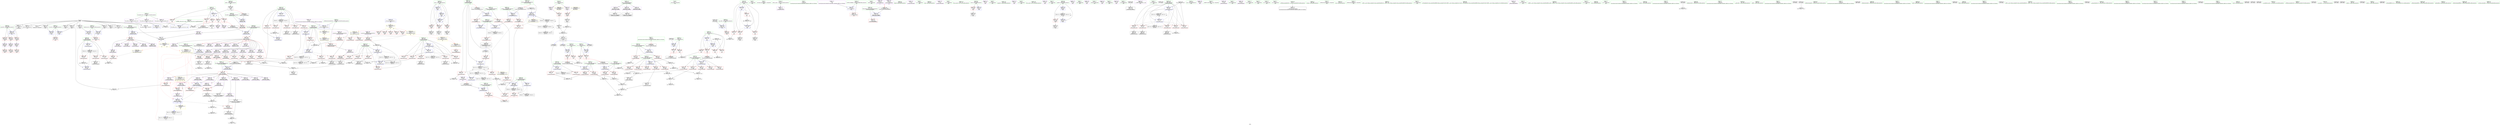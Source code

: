 digraph "SVFG" {
	label="SVFG";

	Node0x55a7d9d42580 [shape=record,color=grey,label="{NodeID: 0\nNullPtr}"];
	Node0x55a7d9d42580 -> Node0x55a7d9d68e60[style=solid];
	Node0x55a7d9d42580 -> Node0x55a7d9d68f60[style=solid];
	Node0x55a7d9d42580 -> Node0x55a7d9d69030[style=solid];
	Node0x55a7d9d42580 -> Node0x55a7d9d69100[style=solid];
	Node0x55a7d9d42580 -> Node0x55a7d9d691d0[style=solid];
	Node0x55a7d9d42580 -> Node0x55a7d9d692a0[style=solid];
	Node0x55a7d9d42580 -> Node0x55a7d9d69370[style=solid];
	Node0x55a7d9d42580 -> Node0x55a7d9d69440[style=solid];
	Node0x55a7d9d42580 -> Node0x55a7d9d69510[style=solid];
	Node0x55a7d9d42580 -> Node0x55a7d9d695e0[style=solid];
	Node0x55a7d9d42580 -> Node0x55a7d9d778a0[style=solid];
	Node0x55a7d9d42580 -> Node0x55a7d9d6d1c0[style=solid];
	Node0x55a7d9d42580 -> Node0x55a7d9d89600[style=solid];
	Node0x55a7d9d42580 -> Node0x55a7d9d89900[style=solid];
	Node0x55a7d9d42580 -> Node0x55a7d9d89c00[style=solid];
	Node0x55a7d9d72dc0 [shape=record,color=red,label="{NodeID: 277\n333\<--209\n\<--status\nmain\n}"];
	Node0x55a7d9d72dc0 -> Node0x55a7d9d69fd0[style=solid];
	Node0x55a7d9d630d0 [shape=record,color=green,label="{NodeID: 111\n677\<--678\n__a.addr\<--__a.addr_field_insensitive\n_ZSt3minIiERKT_S2_S2_\n}"];
	Node0x55a7d9d630d0 -> Node0x55a7d9d76770[style=solid];
	Node0x55a7d9d630d0 -> Node0x55a7d9d76840[style=solid];
	Node0x55a7d9d630d0 -> Node0x55a7d9d6e200[style=solid];
	Node0x55a7d9d85880 [shape=record,color=grey,label="{NodeID: 554\n403 = Binary(402, 148, )\n}"];
	Node0x55a7d9d85880 -> Node0x55a7d9d6d020[style=solid];
	Node0x55a7d9d6cb40 [shape=record,color=blue,label="{NodeID: 388\n219\<--322\nexn.slot\<--\nmain\n}"];
	Node0x55a7d9d6cb40 -> Node0x55a7d9d73510[style=dashed];
	Node0x55a7d9d680b0 [shape=record,color=purple,label="{NodeID: 222\n761\<--719\narraydecay11\<--args\n_ZN6solver6printfEPKcz\n}"];
	Node0x55a7d9d680b0 -> Node0x55a7d9d6b350[style=solid];
	Node0x55a7d9d643e0 [shape=record,color=green,label="{NodeID: 56\n119\<--120\nC.addr\<--C.addr_field_insensitive\n_Z12print_statusiiddi\n}"];
	Node0x55a7d9d643e0 -> Node0x55a7d9d71cb0[style=solid];
	Node0x55a7d9d643e0 -> Node0x55a7d9d71d80[style=solid];
	Node0x55a7d9d643e0 -> Node0x55a7d9d71e50[style=solid];
	Node0x55a7d9d643e0 -> Node0x55a7d9d71f20[style=solid];
	Node0x55a7d9d643e0 -> Node0x55a7d9d71ff0[style=solid];
	Node0x55a7d9d643e0 -> Node0x55a7d9d77a70[style=solid];
	Node0x55a7d9d75b40 [shape=record,color=red,label="{NodeID: 333\n580\<--511\n\<--ty\n_ZN6solver5solveEv\n}"];
	Node0x55a7d9d75b40 -> Node0x55a7d9d88580[style=solid];
	Node0x55a7d9d6b350 [shape=record,color=black,label="{NodeID: 167\n762\<--761\narraydecay1112\<--arraydecay11\n_ZN6solver6printfEPKcz\n}"];
	Node0x55a7d9d3c1f0 [shape=record,color=green,label="{NodeID: 1\n7\<--1\n__dso_handle\<--dummyObj\nGlob }"];
	Node0x55a7d9d72e90 [shape=record,color=red,label="{NodeID: 278\n237\<--211\n\<--i\nmain\n}"];
	Node0x55a7d9d72e90 -> Node0x55a7d9d89000[style=solid];
	Node0x55a7d9d631a0 [shape=record,color=green,label="{NodeID: 112\n679\<--680\n__b.addr\<--__b.addr_field_insensitive\n_ZSt3minIiERKT_S2_S2_\n}"];
	Node0x55a7d9d631a0 -> Node0x55a7d9d76910[style=solid];
	Node0x55a7d9d631a0 -> Node0x55a7d9d769e0[style=solid];
	Node0x55a7d9d631a0 -> Node0x55a7d9d6e2d0[style=solid];
	Node0x55a7d9db62d0 [shape=record,color=yellow,style=double,label="{NodeID: 721\n6V_1 = ENCHI(MR_6V_0)\npts\{1 \}\nFun[_ZN6solver4putsEPKc]|{<s0>38}}"];
	Node0x55a7d9db62d0:s0 -> Node0x55a7d9db4d40[style=dashed,color=red];
	Node0x55a7d9d85a00 [shape=record,color=grey,label="{NodeID: 555\n563 = Binary(562, 561, )\n}"];
	Node0x55a7d9d85a00 -> Node0x55a7d9d6db80[style=solid];
	Node0x55a7d9d6cc10 [shape=record,color=blue,label="{NodeID: 389\n221\<--324\nehselector.slot\<--\nmain\n}"];
	Node0x55a7d9d6cc10 -> Node0x55a7d9d735e0[style=dashed];
	Node0x55a7d9d68180 [shape=record,color=purple,label="{NodeID: 223\n724\<--723\nout_p\<--this1\n_ZN6solver6printfEPKcz\n}"];
	Node0x55a7d9d68180 -> Node0x55a7d9d76f90[style=solid];
	Node0x55a7d9d644b0 [shape=record,color=green,label="{NodeID: 57\n121\<--122\nt0.addr\<--t0.addr_field_insensitive\n_Z12print_statusiiddi\n}"];
	Node0x55a7d9d644b0 -> Node0x55a7d9d720c0[style=solid];
	Node0x55a7d9d644b0 -> Node0x55a7d9d72190[style=solid];
	Node0x55a7d9d644b0 -> Node0x55a7d9d77b40[style=solid];
	Node0x55a7d9db02e0 [shape=record,color=black,label="{NodeID: 666\nMR_68V_3 = PHI(MR_68V_4, MR_68V_2, )\npts\{502 \}\n}"];
	Node0x55a7d9db02e0 -> Node0x55a7d9d74960[style=dashed];
	Node0x55a7d9db02e0 -> Node0x55a7d9d74a30[style=dashed];
	Node0x55a7d9db02e0 -> Node0x55a7d9d74b00[style=dashed];
	Node0x55a7d9db02e0 -> Node0x55a7d9d74bd0[style=dashed];
	Node0x55a7d9db02e0 -> Node0x55a7d9d74ca0[style=dashed];
	Node0x55a7d9db02e0 -> Node0x55a7d9d6e130[style=dashed];
	Node0x55a7d9d75c10 [shape=record,color=red,label="{NodeID: 334\n585\<--511\n\<--ty\n_ZN6solver5solveEv\n}"];
	Node0x55a7d9d75c10 -> Node0x55a7d9d8a380[style=solid];
	Node0x55a7d9d6b420 [shape=record,color=black,label="{NodeID: 168\n770\<--767\nsub.ptr.lhs.cast16\<--\n_ZN6solver6printfEPKcz\n}"];
	Node0x55a7d9d6b420 -> Node0x55a7d9d86780[style=solid];
	Node0x55a7d9d40380 [shape=record,color=green,label="{NodeID: 2\n8\<--1\n.str\<--dummyObj\nGlob }"];
	Node0x55a7d9d72f60 [shape=record,color=red,label="{NodeID: 279\n242\<--211\n\<--i\nmain\n}"];
	Node0x55a7d9d72f60 -> Node0x55a7d9d69bc0[style=solid];
	Node0x55a7d9d63270 [shape=record,color=green,label="{NodeID: 113\n700\<--701\nthis.addr\<--this.addr_field_insensitive\n_ZN6solver4putsEPKc\n}"];
	Node0x55a7d9d63270 -> Node0x55a7d9d76c50[style=solid];
	Node0x55a7d9d63270 -> Node0x55a7d9d6e540[style=solid];
	Node0x55a7d9db63b0 [shape=record,color=yellow,style=double,label="{NodeID: 722\n6V_1 = ENCHI(MR_6V_0)\npts\{1 \}\nFun[_Z12print_statusiiddi]}"];
	Node0x55a7d9db63b0 -> Node0x55a7d9d70fb0[style=dashed];
	Node0x55a7d9db63b0 -> Node0x55a7d9d71080[style=dashed];
	Node0x55a7d9d85b80 [shape=record,color=grey,label="{NodeID: 556\n186 = Binary(172, 185, )\n}"];
	Node0x55a7d9d6cce0 [shape=record,color=blue,label="{NodeID: 390\n225\<--142\nc\<--\nmain\n}"];
	Node0x55a7d9d6cce0 -> Node0x55a7d9d73850[style=dashed];
	Node0x55a7d9d6cce0 -> Node0x55a7d9d73920[style=dashed];
	Node0x55a7d9d6cce0 -> Node0x55a7d9d739f0[style=dashed];
	Node0x55a7d9d6cce0 -> Node0x55a7d9d73ac0[style=dashed];
	Node0x55a7d9d6cce0 -> Node0x55a7d9d6d020[style=dashed];
	Node0x55a7d9d68250 [shape=record,color=purple,label="{NodeID: 224\n728\<--723\nout_buf\<--this1\n_ZN6solver6printfEPKcz\n}"];
	Node0x55a7d9d64580 [shape=record,color=green,label="{NodeID: 58\n123\<--124\nt1.addr\<--t1.addr_field_insensitive\n_Z12print_statusiiddi\n}"];
	Node0x55a7d9d64580 -> Node0x55a7d9d72260[style=solid];
	Node0x55a7d9d64580 -> Node0x55a7d9d72330[style=solid];
	Node0x55a7d9d64580 -> Node0x55a7d9d77c10[style=solid];
	Node0x55a7d9d75ce0 [shape=record,color=red,label="{NodeID: 335\n590\<--511\n\<--ty\n_ZN6solver5solveEv\n}"];
	Node0x55a7d9d75ce0 -> Node0x55a7d9d6a7f0[style=solid];
	Node0x55a7d9d6b4f0 [shape=record,color=black,label="{NodeID: 169\n771\<--769\nsub.ptr.rhs.cast17\<--arraydecay15\n_ZN6solver6printfEPKcz\n}"];
	Node0x55a7d9d6b4f0 -> Node0x55a7d9d86780[style=solid];
	Node0x55a7d9d5fab0 [shape=record,color=green,label="{NodeID: 3\n12\<--1\n_ZZ12print_statusiiddiE1L\<--dummyObj\nGlob }"];
	Node0x55a7d9d73030 [shape=record,color=red,label="{NodeID: 280\n257\<--211\n\<--i\nmain\n}"];
	Node0x55a7d9d73030 -> Node0x55a7d9d69c90[style=solid];
	Node0x55a7d9d63340 [shape=record,color=green,label="{NodeID: 114\n702\<--703\ns.addr\<--s.addr_field_insensitive\n_ZN6solver4putsEPKc\n}"];
	Node0x55a7d9d63340 -> Node0x55a7d9d76d20[style=solid];
	Node0x55a7d9d63340 -> Node0x55a7d9d6e610[style=solid];
	Node0x55a7d9d85d00 [shape=record,color=grey,label="{NodeID: 557\n185 = Binary(182, 184, )\n}"];
	Node0x55a7d9d85d00 -> Node0x55a7d9d85b80[style=solid];
	Node0x55a7d9d6cdb0 [shape=record,color=blue,label="{NodeID: 391\n227\<--347\ns\<--\nmain\n}"];
	Node0x55a7d9d6cdb0 -> Node0x55a7d9d73b90[style=dashed];
	Node0x55a7d9d6cdb0 -> Node0x55a7d9d73c60[style=dashed];
	Node0x55a7d9d6cdb0 -> Node0x55a7d9d73d30[style=dashed];
	Node0x55a7d9d6cdb0 -> Node0x55a7d9d73e00[style=dashed];
	Node0x55a7d9d6cdb0 -> Node0x55a7d9d73ed0[style=dashed];
	Node0x55a7d9d6cdb0 -> Node0x55a7d9d6cdb0[style=dashed];
	Node0x55a7d9d68320 [shape=record,color=purple,label="{NodeID: 225\n729\<--723\narraydecay\<--this1\n_ZN6solver6printfEPKcz\n}"];
	Node0x55a7d9d68320 -> Node0x55a7d9d7c670[style=solid];
	Node0x55a7d9d64650 [shape=record,color=green,label="{NodeID: 59\n125\<--126\nnth.addr\<--nth.addr_field_insensitive\n_Z12print_statusiiddi\n}"];
	Node0x55a7d9d64650 -> Node0x55a7d9d72400[style=solid];
	Node0x55a7d9d64650 -> Node0x55a7d9d724d0[style=solid];
	Node0x55a7d9d64650 -> Node0x55a7d9d77ce0[style=solid];
	Node0x55a7d9d75db0 [shape=record,color=red,label="{NodeID: 336\n522\<--521\n\<--H\n_ZN6solver5solveEv\n}"];
	Node0x55a7d9d75db0 -> Node0x55a7d9d89300[style=solid];
	Node0x55a7d9d6b5c0 [shape=record,color=purple,label="{NodeID: 170\n68\<--4\n\<--_ZStL8__ioinit\n__cxx_global_var_init\n}"];
	Node0x55a7d9d5fb40 [shape=record,color=green,label="{NodeID: 4\n13\<--1\n\<--dummyObj\nCan only get source location for instruction, argument, global var or function.}"];
	Node0x55a7d9d73100 [shape=record,color=red,label="{NodeID: 281\n279\<--211\n\<--i\nmain\n}"];
	Node0x55a7d9d73100 -> Node0x55a7d9d70660[style=solid];
	Node0x55a7d9d68820 [shape=record,color=green,label="{NodeID: 115\n715\<--716\nthis.addr\<--this.addr_field_insensitive\n_ZN6solver6printfEPKcz\n}"];
	Node0x55a7d9d68820 -> Node0x55a7d9d76df0[style=solid];
	Node0x55a7d9d68820 -> Node0x55a7d9d6e6e0[style=solid];
	Node0x55a7d9d85e80 [shape=record,color=grey,label="{NodeID: 558\n647 = Binary(646, 148, )\n}"];
	Node0x55a7d9d85e80 -> Node0x55a7d9d6e060[style=solid];
	Node0x55a7d9d6ce80 [shape=record,color=blue,label="{NodeID: 392\n219\<--365\nexn.slot\<--\nmain\n}"];
	Node0x55a7d9d6ce80 -> Node0x55a7d9d73510[style=dashed];
	Node0x55a7d9d683f0 [shape=record,color=purple,label="{NodeID: 226\n730\<--723\nout_p2\<--this1\n_ZN6solver6printfEPKcz\n}"];
	Node0x55a7d9d683f0 -> Node0x55a7d9d7c670[style=solid];
	Node0x55a7d9d64720 [shape=record,color=green,label="{NodeID: 60\n127\<--128\nt\<--t_field_insensitive\n_Z12print_statusiiddi\n}"];
	Node0x55a7d9d64720 -> Node0x55a7d9d725a0[style=solid];
	Node0x55a7d9d64720 -> Node0x55a7d9d72670[style=solid];
	Node0x55a7d9d64720 -> Node0x55a7d9d77db0[style=solid];
	Node0x55a7d9d75e80 [shape=record,color=red,label="{NodeID: 337\n529\<--528\n\<--W\n_ZN6solver5solveEv\n}"];
	Node0x55a7d9d75e80 -> Node0x55a7d9d88d00[style=solid];
	Node0x55a7d9d6b690 [shape=record,color=purple,label="{NodeID: 171\n9\<--8\n\<--.str\nCan only get source location for instruction, argument, global var or function.}"];
	Node0x55a7d9d6b690 -> Node0x55a7d9d773a0[style=solid];
	Node0x55a7d9d5fbd0 [shape=record,color=green,label="{NodeID: 5\n14\<--1\nstderr\<--dummyObj\nGlob }"];
	Node0x55a7d9d731d0 [shape=record,color=red,label="{NodeID: 282\n293\<--213\n\<--t0\nmain\n}"];
	Node0x55a7d9d731d0 -> Node0x55a7d9d87b00[style=solid];
	Node0x55a7d9d688f0 [shape=record,color=green,label="{NodeID: 116\n717\<--718\nformat.addr\<--format.addr_field_insensitive\n_ZN6solver6printfEPKcz\n}"];
	Node0x55a7d9d688f0 -> Node0x55a7d9d76ec0[style=solid];
	Node0x55a7d9d688f0 -> Node0x55a7d9d7c5e0[style=solid];
	Node0x55a7d9d86000 [shape=record,color=grey,label="{NodeID: 559\n179 = Binary(178, 150, )\n}"];
	Node0x55a7d9d86000 -> Node0x55a7d9d85700[style=solid];
	Node0x55a7d9d6cf50 [shape=record,color=blue,label="{NodeID: 393\n221\<--367\nehselector.slot\<--\nmain\n}"];
	Node0x55a7d9d6cf50 -> Node0x55a7d9d735e0[style=dashed];
	Node0x55a7d9d684c0 [shape=record,color=purple,label="{NodeID: 227\n738\<--723\nout_p5\<--this1\n_ZN6solver6printfEPKcz\n}"];
	Node0x55a7d9d684c0 -> Node0x55a7d9d77060[style=solid];
	Node0x55a7d9d647f0 [shape=record,color=green,label="{NodeID: 61\n159\<--160\nfprintf\<--fprintf_field_insensitive\n}"];
	Node0x55a7d9d75f50 [shape=record,color=red,label="{NodeID: 338\n539\<--538\n\<--arrayidx6\n_ZN6solver5solveEv\n}"];
	Node0x55a7d9d75f50 -> Node0x55a7d9d6a580[style=solid];
	Node0x55a7d9d6b790 [shape=record,color=purple,label="{NodeID: 172\n157\<--15\n\<--.str.1\n_Z12print_statusiiddi\n}"];
	Node0x55a7d9d60420 [shape=record,color=green,label="{NodeID: 6\n15\<--1\n.str.1\<--dummyObj\nGlob }"];
	Node0x55a7d9d732a0 [shape=record,color=red,label="{NodeID: 283\n338\<--213\n\<--t0\nmain\n|{<s0>20}}"];
	Node0x55a7d9d732a0:s0 -> Node0x55a7d9dde350[style=solid,color=red];
	Node0x55a7d9d689c0 [shape=record,color=green,label="{NodeID: 117\n719\<--720\nargs\<--args_field_insensitive\n_ZN6solver6printfEPKcz\n}"];
	Node0x55a7d9d689c0 -> Node0x55a7d9d67f10[style=solid];
	Node0x55a7d9d689c0 -> Node0x55a7d9d67fe0[style=solid];
	Node0x55a7d9d689c0 -> Node0x55a7d9d680b0[style=solid];
	Node0x55a7d9d86180 [shape=record,color=grey,label="{NodeID: 560\n178 = Binary(177, 148, )\n}"];
	Node0x55a7d9d86180 -> Node0x55a7d9d86000[style=solid];
	Node0x55a7d9d6d020 [shape=record,color=blue,label="{NodeID: 394\n225\<--403\nc\<--inc45\nmain\n}"];
	Node0x55a7d9d6d020 -> Node0x55a7d9d73850[style=dashed];
	Node0x55a7d9d6d020 -> Node0x55a7d9d73920[style=dashed];
	Node0x55a7d9d6d020 -> Node0x55a7d9d739f0[style=dashed];
	Node0x55a7d9d6d020 -> Node0x55a7d9d73ac0[style=dashed];
	Node0x55a7d9d6d020 -> Node0x55a7d9d6d020[style=dashed];
	Node0x55a7d9d68590 [shape=record,color=purple,label="{NodeID: 228\n740\<--723\nout_p6\<--this1\n_ZN6solver6printfEPKcz\n}"];
	Node0x55a7d9d68590 -> Node0x55a7d9d77130[style=solid];
	Node0x55a7d9d648f0 [shape=record,color=green,label="{NodeID: 62\n196\<--197\nmain\<--main_field_insensitive\n}"];
	Node0x55a7d9d76020 [shape=record,color=red,label="{NodeID: 339\n561\<--560\n\<--arrayidx13\n_ZN6solver5solveEv\n}"];
	Node0x55a7d9d76020 -> Node0x55a7d9d85a00[style=solid];
	Node0x55a7d9d6b860 [shape=record,color=purple,label="{NodeID: 173\n187\<--17\n\<--.str.2\n_Z12print_statusiiddi\n}"];
	Node0x55a7d9d604b0 [shape=record,color=green,label="{NodeID: 7\n17\<--1\n.str.2\<--dummyObj\nGlob }"];
	Node0x55a7d9d73370 [shape=record,color=red,label="{NodeID: 284\n292\<--215\n\<--t1\nmain\n}"];
	Node0x55a7d9d73370 -> Node0x55a7d9d87b00[style=solid];
	Node0x55a7d9d68a90 [shape=record,color=green,label="{NodeID: 118\n736\<--737\nllvm.va_start\<--llvm.va_start_field_insensitive\n}"];
	Node0x55a7d9d86300 [shape=record,color=grey,label="{NodeID: 561\n175 = Binary(173, 174, )\n}"];
	Node0x55a7d9d86300 -> Node0x55a7d9d855c0[style=solid];
	Node0x55a7d9d6d0f0 [shape=record,color=blue,label="{NodeID: 395\n447\<--446\nthis.addr\<--this\n_ZN6solverC2Ev\n}"];
	Node0x55a7d9d6d0f0 -> Node0x55a7d9d74210[style=dashed];
	Node0x55a7d9d68660 [shape=record,color=purple,label="{NodeID: 229\n742\<--723\nout_buf7\<--this1\n_ZN6solver6printfEPKcz\n}"];
	Node0x55a7d9d649f0 [shape=record,color=green,label="{NodeID: 63\n201\<--202\nretval\<--retval_field_insensitive\nmain\n}"];
	Node0x55a7d9d649f0 -> Node0x55a7d9d72740[style=solid];
	Node0x55a7d9d649f0 -> Node0x55a7d9d77e80[style=solid];
	Node0x55a7d9d760f0 [shape=record,color=red,label="{NodeID: 340\n568\<--567\n\<--arrayidx15\n_ZN6solver5solveEv\n}"];
	Node0x55a7d9d760f0 -> Node0x55a7d9d704e0[style=solid];
	Node0x55a7d9d6b930 [shape=record,color=purple,label="{NodeID: 174\n246\<--19\n\<--.str.3\nmain\n}"];
	Node0x55a7d9d60540 [shape=record,color=green,label="{NodeID: 8\n19\<--1\n.str.3\<--dummyObj\nGlob }"];
	Node0x55a7d9d73440 [shape=record,color=red,label="{NodeID: 285\n339\<--215\n\<--t1\nmain\n|{<s0>20}}"];
	Node0x55a7d9d73440:s0 -> Node0x55a7d9dde490[style=solid,color=red];
	Node0x55a7d9d68b60 [shape=record,color=green,label="{NodeID: 119\n754\<--755\nvsnprintf\<--vsnprintf_field_insensitive\n}"];
	Node0x55a7d9d86480 [shape=record,color=grey,label="{NodeID: 562\n172 = Binary(170, 171, )\n}"];
	Node0x55a7d9d86480 -> Node0x55a7d9d85b80[style=solid];
	Node0x55a7d9d6d1c0 [shape=record,color=blue, style = dotted,label="{NodeID: 396\n451\<--3\nout_p\<--dummyVal\n_ZN6solverC2Ev\n|{<s0>22}}"];
	Node0x55a7d9d6d1c0:s0 -> Node0x55a7d9d79960[style=dashed,color=blue];
	Node0x55a7d9d68730 [shape=record,color=purple,label="{NodeID: 230\n743\<--723\narraydecay8\<--this1\n_ZN6solver6printfEPKcz\n}"];
	Node0x55a7d9d68730 -> Node0x55a7d9d6b1b0[style=solid];
	Node0x55a7d9d64ac0 [shape=record,color=green,label="{NodeID: 64\n203\<--204\nargc.addr\<--argc.addr_field_insensitive\nmain\n}"];
	Node0x55a7d9d64ac0 -> Node0x55a7d9d72810[style=solid];
	Node0x55a7d9d64ac0 -> Node0x55a7d9d77f50[style=solid];
	Node0x55a7d9d761c0 [shape=record,color=red,label="{NodeID: 341\n576\<--575\n\<--W18\n_ZN6solver5solveEv\n}"];
	Node0x55a7d9d761c0 -> Node0x55a7d9d88700[style=solid];
	Node0x55a7d9d6ba00 [shape=record,color=purple,label="{NodeID: 175\n261\<--21\n\<--.str.4\nmain\n}"];
	Node0x55a7d9d605d0 [shape=record,color=green,label="{NodeID: 9\n21\<--1\n.str.4\<--dummyObj\nGlob }"];
	Node0x55a7d9da0ad0 [shape=record,color=black,label="{NodeID: 618\nMR_18V_2 = PHI(MR_18V_1, MR_18V_3, )\npts\{128 \}\n}"];
	Node0x55a7d9d73510 [shape=record,color=red,label="{NodeID: 286\n419\<--219\nexn\<--exn.slot\nmain\n}"];
	Node0x55a7d9d68c60 [shape=record,color=green,label="{NodeID: 120\n764\<--765\nllvm.va_end\<--llvm.va_end_field_insensitive\n}"];
	Node0x55a7d9d86600 [shape=record,color=grey,label="{NodeID: 563\n169 = Binary(167, 168, )\n}"];
	Node0x55a7d9d6d290 [shape=record,color=blue,label="{NodeID: 397\n463\<--462\nthis.addr\<--this\n_ZN6solver5inputEv\n}"];
	Node0x55a7d9d6d290 -> Node0x55a7d9d742e0[style=dashed];
	Node0x55a7d9d70860 [shape=record,color=purple,label="{NodeID: 231\n756\<--723\nout_p10\<--this1\n_ZN6solver6printfEPKcz\n}"];
	Node0x55a7d9d70860 -> Node0x55a7d9d77200[style=solid];
	Node0x55a7d9d70860 -> Node0x55a7d9d7c740[style=solid];
	Node0x55a7d9d64b90 [shape=record,color=green,label="{NodeID: 65\n205\<--206\nargv.addr\<--argv.addr_field_insensitive\nmain\n}"];
	Node0x55a7d9d64b90 -> Node0x55a7d9d728e0[style=solid];
	Node0x55a7d9d64b90 -> Node0x55a7d9d729b0[style=solid];
	Node0x55a7d9d64b90 -> Node0x55a7d9d72a80[style=solid];
	Node0x55a7d9d64b90 -> Node0x55a7d9d78020[style=solid];
	Node0x55a7d9d76290 [shape=record,color=red,label="{NodeID: 342\n584\<--583\n\<--H23\n_ZN6solver5solveEv\n}"];
	Node0x55a7d9d76290 -> Node0x55a7d9d8a380[style=solid];
	Node0x55a7d9d6bad0 [shape=record,color=purple,label="{NodeID: 176\n271\<--23\n\<--.str.5\nmain\n}"];
	Node0x55a7d9d60660 [shape=record,color=green,label="{NodeID: 10\n23\<--1\n.str.5\<--dummyObj\nGlob }"];
	Node0x55a7d9d79960 [shape=record,color=yellow,style=double,label="{NodeID: 785\n51V_5 = CSCHI(MR_51V_4)\npts\{343 \}\nCS[]|{<s0>25|<s1>26}}"];
	Node0x55a7d9d79960:s0 -> Node0x55a7d9db4a70[style=dashed,color=red];
	Node0x55a7d9d79960:s1 -> Node0x55a7d9db3b30[style=dashed,color=red];
	Node0x55a7d9da0fd0 [shape=record,color=black,label="{NodeID: 619\nMR_84V_3 = PHI(MR_84V_4, MR_84V_2, )\npts\{676 \}\n}"];
	Node0x55a7d9da0fd0 -> Node0x55a7d9d766a0[style=dashed];
	Node0x55a7d9d735e0 [shape=record,color=red,label="{NodeID: 287\n420\<--221\nsel\<--ehselector.slot\nmain\n}"];
	Node0x55a7d9d68d60 [shape=record,color=green,label="{NodeID: 121\n59\<--790\n_GLOBAL__sub_I_iwi_0_1.cpp\<--_GLOBAL__sub_I_iwi_0_1.cpp_field_insensitive\n}"];
	Node0x55a7d9d68d60 -> Node0x55a7d9d777a0[style=solid];
	Node0x55a7d9d86780 [shape=record,color=grey,label="{NodeID: 564\n772 = Binary(770, 771, )\n}"];
	Node0x55a7d9d86780 -> Node0x55a7d9d89180[style=solid];
	Node0x55a7d9d6d360 [shape=record,color=blue,label="{NodeID: 398\n465\<--142\ny\<--\n_ZN6solver5inputEv\n}"];
	Node0x55a7d9d6d360 -> Node0x55a7d9d9d8d0[style=dashed];
	Node0x55a7d9d70930 [shape=record,color=purple,label="{NodeID: 232\n766\<--723\nout_p13\<--this1\n_ZN6solver6printfEPKcz\n}"];
	Node0x55a7d9d70930 -> Node0x55a7d9d772d0[style=solid];
	Node0x55a7d9d64c60 [shape=record,color=green,label="{NodeID: 66\n207\<--208\nparallel\<--parallel_field_insensitive\nmain\n}"];
	Node0x55a7d9d64c60 -> Node0x55a7d9d72b50[style=solid];
	Node0x55a7d9d64c60 -> Node0x55a7d9d780f0[style=solid];
	Node0x55a7d9d64c60 -> Node0x55a7d9d78430[style=solid];
	Node0x55a7d98e2110 [shape=record,color=yellow,style=double,label="{NodeID: 675\n6V_1 = ENCHI(MR_6V_0)\npts\{1 \}\nFun[_ZN6solver5solveEv]|{|<s3>36|<s4>37}}"];
	Node0x55a7d98e2110 -> Node0x55a7d9d76020[style=dashed];
	Node0x55a7d98e2110 -> Node0x55a7d9d760f0[style=dashed];
	Node0x55a7d98e2110 -> Node0x55a7d9d76430[style=dashed];
	Node0x55a7d98e2110:s3 -> Node0x55a7d9db62d0[style=dashed,color=red];
	Node0x55a7d98e2110:s4 -> Node0x55a7d9db4d40[style=dashed,color=red];
	Node0x55a7d9d76360 [shape=record,color=red,label="{NodeID: 343\n596\<--595\n\<--arrayidx31\n_ZN6solver5solveEv\n}"];
	Node0x55a7d9d76360 -> Node0x55a7d9d6a990[style=solid];
	Node0x55a7d9d6bba0 [shape=record,color=purple,label="{NodeID: 177\n295\<--25\n\<--.str.6\nmain\n}"];
	Node0x55a7d9d60720 [shape=record,color=green,label="{NodeID: 11\n25\<--1\n.str.6\<--dummyObj\nGlob }"];
	Node0x55a7d9d736b0 [shape=record,color=red,label="{NodeID: 288\n330\<--223\n\<--C\nmain\n}"];
	Node0x55a7d9d736b0 -> Node0x55a7d9d88e80[style=solid];
	Node0x55a7d9d68e60 [shape=record,color=black,label="{NodeID: 122\n2\<--3\ndummyVal\<--dummyVal\n}"];
	Node0x55a7d9d86900 [shape=record,color=grey,label="{NodeID: 565\n652 = Binary(651, 148, )\n}"];
	Node0x55a7d9d86900 -> Node0x55a7d9d6e130[style=solid];
	Node0x55a7d9d6d430 [shape=record,color=blue,label="{NodeID: 399\n465\<--491\ny\<--inc\n_ZN6solver5inputEv\n}"];
	Node0x55a7d9d6d430 -> Node0x55a7d9d9d8d0[style=dashed];
	Node0x55a7d9d70a00 [shape=record,color=purple,label="{NodeID: 233\n768\<--723\nout_buf14\<--this1\n_ZN6solver6printfEPKcz\n}"];
	Node0x55a7d9d64d30 [shape=record,color=green,label="{NodeID: 67\n209\<--210\nstatus\<--status_field_insensitive\nmain\n}"];
	Node0x55a7d9d64d30 -> Node0x55a7d9d72c20[style=solid];
	Node0x55a7d9d64d30 -> Node0x55a7d9d72cf0[style=solid];
	Node0x55a7d9d64d30 -> Node0x55a7d9d72dc0[style=solid];
	Node0x55a7d9d64d30 -> Node0x55a7d9d781c0[style=solid];
	Node0x55a7d9d64d30 -> Node0x55a7d9d78360[style=solid];
	Node0x55a7d9d64d30 -> Node0x55a7d9d78500[style=solid];
	Node0x55a7d9db3a50 [shape=record,color=yellow,style=double,label="{NodeID: 676\n23V_1 = ENCHI(MR_23V_0)\npts\{46 \}\nFun[_ZN6solver5solveEv]}"];
	Node0x55a7d9db3a50 -> Node0x55a7d9d71630[style=dashed];
	Node0x55a7d9d76430 [shape=record,color=red,label="{NodeID: 344\n606\<--605\n\<--arrayidx37\n_ZN6solver5solveEv\n}"];
	Node0x55a7d9d76430 -> Node0x55a7d9d6ab30[style=solid];
	Node0x55a7d9d6bc70 [shape=record,color=purple,label="{NodeID: 178\n318\<--28\n\<--.str.7\nmain\n}"];
	Node0x55a7d9d60820 [shape=record,color=green,label="{NodeID: 12\n27\<--1\n_ZSt3cin\<--dummyObj\nGlob }"];
	Node0x55a7d9d73780 [shape=record,color=red,label="{NodeID: 289\n337\<--223\n\<--C\nmain\n|{<s0>20}}"];
	Node0x55a7d9d73780:s0 -> Node0x55a7d9dde210[style=solid,color=red];
	Node0x55a7d9d68f60 [shape=record,color=black,label="{NodeID: 123\n200\<--3\nargv\<--dummyVal\nmain\n1st arg main }"];
	Node0x55a7d9d68f60 -> Node0x55a7d9d78020[style=solid];
	Node0x55a7d9d86a80 [shape=record,color=grey,label="{NodeID: 566\n749 = Binary(750, 747, )\n}"];
	Node0x55a7d9d6d500 [shape=record,color=blue,label="{NodeID: 400\n497\<--496\nthis.addr\<--this\n_ZN6solver5solveEv\n}"];
	Node0x55a7d9d6d500 -> Node0x55a7d9d746f0[style=dashed];
	Node0x55a7d9d70ad0 [shape=record,color=purple,label="{NodeID: 234\n769\<--723\narraydecay15\<--this1\n_ZN6solver6printfEPKcz\n}"];
	Node0x55a7d9d70ad0 -> Node0x55a7d9d6b4f0[style=solid];
	Node0x55a7d9d64e00 [shape=record,color=green,label="{NodeID: 68\n211\<--212\ni\<--i_field_insensitive\nmain\n}"];
	Node0x55a7d9d64e00 -> Node0x55a7d9d72e90[style=solid];
	Node0x55a7d9d64e00 -> Node0x55a7d9d72f60[style=solid];
	Node0x55a7d9d64e00 -> Node0x55a7d9d73030[style=solid];
	Node0x55a7d9d64e00 -> Node0x55a7d9d73100[style=solid];
	Node0x55a7d9d64e00 -> Node0x55a7d9d78290[style=solid];
	Node0x55a7d9d64e00 -> Node0x55a7d9d6c800[style=solid];
	Node0x55a7d9db3b30 [shape=record,color=yellow,style=double,label="{NodeID: 677\n51V_1 = ENCHI(MR_51V_0)\npts\{343 \}\nFun[_ZN6solver5solveEv]|{|<s7>36|<s8>37|<s9>37|<s10>37|<s11>37|<s12>37|<s13>37}}"];
	Node0x55a7d9db3b30 -> Node0x55a7d9d75db0[style=dashed];
	Node0x55a7d9db3b30 -> Node0x55a7d9d75e80[style=dashed];
	Node0x55a7d9db3b30 -> Node0x55a7d9d75f50[style=dashed];
	Node0x55a7d9db3b30 -> Node0x55a7d9d761c0[style=dashed];
	Node0x55a7d9db3b30 -> Node0x55a7d9d76290[style=dashed];
	Node0x55a7d9db3b30 -> Node0x55a7d9d76360[style=dashed];
	Node0x55a7d9db3b30 -> Node0x55a7d9d76500[style=dashed];
	Node0x55a7d9db3b30:s7 -> Node0x55a7d9db6000[style=dashed,color=red];
	Node0x55a7d9db3b30:s8 -> Node0x55a7d9d76f90[style=dashed,color=red];
	Node0x55a7d9db3b30:s9 -> Node0x55a7d9d77060[style=dashed,color=red];
	Node0x55a7d9db3b30:s10 -> Node0x55a7d9d77130[style=dashed,color=red];
	Node0x55a7d9db3b30:s11 -> Node0x55a7d9d77200[style=dashed,color=red];
	Node0x55a7d9db3b30:s12 -> Node0x55a7d9d7c670[style=dashed,color=red];
	Node0x55a7d9db3b30:s13 -> Node0x55a7d9d7c740[style=dashed,color=red];
	Node0x55a7d9d76500 [shape=record,color=red,label="{NodeID: 345\n615\<--614\n\<--arrayidx43\n_ZN6solver5solveEv\n}"];
	Node0x55a7d9d76500 -> Node0x55a7d9d6ada0[style=solid];
	Node0x55a7d9d6bd40 [shape=record,color=purple,label="{NodeID: 179\n356\<--30\n\<--.str.8\nmain\n}"];
	Node0x55a7d9d60920 [shape=record,color=green,label="{NodeID: 13\n28\<--1\n.str.7\<--dummyObj\nGlob }"];
	Node0x55a7d9d79d80 [shape=record,color=yellow,style=double,label="{NodeID: 788\n51V_2 = CSCHI(MR_51V_1)\npts\{343 \}\nCS[]|{<s0>36}}"];
	Node0x55a7d9d79d80:s0 -> Node0x55a7d9dad5e0[style=dashed,color=blue];
	Node0x55a7d9da1ed0 [shape=record,color=black,label="{NodeID: 622\nMR_72V_6 = PHI(MR_72V_7, MR_72V_5, )\npts\{506 \}\n|{|<s7>35}}"];
	Node0x55a7d9da1ed0 -> Node0x55a7d9d75180[style=dashed];
	Node0x55a7d9da1ed0 -> Node0x55a7d9d75250[style=dashed];
	Node0x55a7d9da1ed0 -> Node0x55a7d9d765d0[style=dashed];
	Node0x55a7d9da1ed0 -> Node0x55a7d9d6ddf0[style=dashed];
	Node0x55a7d9da1ed0 -> Node0x55a7d9da1ed0[style=dashed];
	Node0x55a7d9da1ed0 -> Node0x55a7d9dabce0[style=dashed];
	Node0x55a7d9da1ed0 -> Node0x55a7d9dae4e0[style=dashed];
	Node0x55a7d9da1ed0:s7 -> Node0x55a7d9db47a0[style=dashed,color=red];
	Node0x55a7d9d73850 [shape=record,color=red,label="{NodeID: 290\n329\<--225\n\<--c\nmain\n}"];
	Node0x55a7d9d73850 -> Node0x55a7d9d88e80[style=solid];
	Node0x55a7d9d69030 [shape=record,color=black,label="{NodeID: 124\n321\<--3\n\<--dummyVal\nmain\n}"];
	Node0x55a7d9d86c00 [shape=record,color=grey,label="{NodeID: 567\n747 = Binary(748, 746, )\n}"];
	Node0x55a7d9d86c00 -> Node0x55a7d9d86a80[style=solid];
	Node0x55a7d9d6d5d0 [shape=record,color=blue,label="{NodeID: 401\n499\<--142\nans\<--\n_ZN6solver5solveEv\n}"];
	Node0x55a7d9d6d5d0 -> Node0x55a7d9d74890[style=dashed];
	Node0x55a7d9d6d5d0 -> Node0x55a7d9dab2e0[style=dashed];
	Node0x55a7d9d6d5d0 -> Node0x55a7d9dadae0[style=dashed];
	Node0x55a7d9d70ba0 [shape=record,color=purple,label="{NodeID: 235\n244\<--241\narrayidx\<--\nmain\n}"];
	Node0x55a7d9d70ba0 -> Node0x55a7d9d73fa0[style=solid];
	Node0x55a7d9d64ed0 [shape=record,color=green,label="{NodeID: 69\n213\<--214\nt0\<--t0_field_insensitive\nmain\n}"];
	Node0x55a7d9d64ed0 -> Node0x55a7d9d731d0[style=solid];
	Node0x55a7d9d64ed0 -> Node0x55a7d9d732a0[style=solid];
	Node0x55a7d9d64ed0 -> Node0x55a7d9d6c8d0[style=solid];
	Node0x55a7d9d765d0 [shape=record,color=red,label="{NodeID: 346\n624\<--621\n\<--call\n_ZN6solver5solveEv\n}"];
	Node0x55a7d9d765d0 -> Node0x55a7d9d6ddf0[style=solid];
	Node0x55a7d9d6be10 [shape=record,color=purple,label="{NodeID: 180\n357\<--32\n\<--.str.9\nmain\n}"];
	Node0x55a7d9d60a20 [shape=record,color=green,label="{NodeID: 14\n30\<--1\n.str.8\<--dummyObj\nGlob }"];
	Node0x55a7d9ddad40 [shape=record,color=black,label="{NodeID: 789\n753 = PHI()\n}"];
	Node0x55a7d9ddad40 -> Node0x55a7d9d6b280[style=solid];
	Node0x55a7d9d73920 [shape=record,color=red,label="{NodeID: 291\n336\<--225\n\<--c\nmain\n|{<s0>20}}"];
	Node0x55a7d9d73920:s0 -> Node0x55a7d9dde0d0[style=solid,color=red];
	Node0x55a7d9d69100 [shape=record,color=black,label="{NodeID: 125\n322\<--3\n\<--dummyVal\nmain\n}"];
	Node0x55a7d9d69100 -> Node0x55a7d9d6cb40[style=solid];
	Node0x55a7d9d86d80 [shape=record,color=grey,label="{NodeID: 568\n642 = Binary(641, 640, )\n}"];
	Node0x55a7d9d86d80 -> Node0x55a7d9d6df90[style=solid];
	Node0x55a7d9d6d6a0 [shape=record,color=blue,label="{NodeID: 402\n501\<--142\ny\<--\n_ZN6solver5solveEv\n}"];
	Node0x55a7d9d6d6a0 -> Node0x55a7d9db02e0[style=dashed];
	Node0x55a7d9d70c70 [shape=record,color=purple,label="{NodeID: 236\n259\<--256\narrayidx3\<--\nmain\n}"];
	Node0x55a7d9d70c70 -> Node0x55a7d9d74070[style=solid];
	Node0x55a7d9d64fa0 [shape=record,color=green,label="{NodeID: 70\n215\<--216\nt1\<--t1_field_insensitive\nmain\n}"];
	Node0x55a7d9d64fa0 -> Node0x55a7d9d73370[style=solid];
	Node0x55a7d9d64fa0 -> Node0x55a7d9d73440[style=solid];
	Node0x55a7d9d64fa0 -> Node0x55a7d9d6c9a0[style=solid];
	Node0x55a7d9d766a0 [shape=record,color=red,label="{NodeID: 347\n695\<--675\n\<--retval\n_ZSt3minIiERKT_S2_S2_\n}"];
	Node0x55a7d9d766a0 -> Node0x55a7d9d6af40[style=solid];
	Node0x55a7d9d6bee0 [shape=record,color=purple,label="{NodeID: 181\n358\<--34\n\<--__PRETTY_FUNCTION__.main\nmain\n}"];
	Node0x55a7d9d60b20 [shape=record,color=green,label="{NodeID: 15\n32\<--1\n.str.9\<--dummyObj\nGlob }"];
	Node0x55a7d9ddd2c0 [shape=record,color=black,label="{NodeID: 790\n777 = PHI()\n}"];
	Node0x55a7d9d739f0 [shape=record,color=red,label="{NodeID: 292\n383\<--225\n\<--c\nmain\n}"];
	Node0x55a7d9d739f0 -> Node0x55a7d9d87500[style=solid];
	Node0x55a7d9d691d0 [shape=record,color=black,label="{NodeID: 126\n324\<--3\n\<--dummyVal\nmain\n}"];
	Node0x55a7d9d691d0 -> Node0x55a7d9d6cc10[style=solid];
	Node0x55a7d9d86f00 [shape=record,color=grey,label="{NodeID: 569\n629 = Binary(628, 148, )\n}"];
	Node0x55a7d9d86f00 -> Node0x55a7d9d6dec0[style=solid];
	Node0x55a7d9d6d770 [shape=record,color=blue,label="{NodeID: 403\n503\<--142\nx\<--\n_ZN6solver5solveEv\n}"];
	Node0x55a7d9d6d770 -> Node0x55a7d9d74d70[style=dashed];
	Node0x55a7d9d6d770 -> Node0x55a7d9d74e40[style=dashed];
	Node0x55a7d9d6d770 -> Node0x55a7d9d74f10[style=dashed];
	Node0x55a7d9d6d770 -> Node0x55a7d9d74fe0[style=dashed];
	Node0x55a7d9d6d770 -> Node0x55a7d9d750b0[style=dashed];
	Node0x55a7d9d6d770 -> Node0x55a7d9d6d770[style=dashed];
	Node0x55a7d9d6d770 -> Node0x55a7d9d6e060[style=dashed];
	Node0x55a7d9d6d770 -> Node0x55a7d9dadfe0[style=dashed];
	Node0x55a7d9d70d40 [shape=record,color=purple,label="{NodeID: 237\n605\<--602\narrayidx37\<--\n_ZN6solver5solveEv\n}"];
	Node0x55a7d9d70d40 -> Node0x55a7d9d76430[style=solid];
	Node0x55a7d9d65070 [shape=record,color=green,label="{NodeID: 71\n217\<--218\ntmp\<--tmp_field_insensitive\nmain\n}"];
	Node0x55a7d9d76770 [shape=record,color=red,label="{NodeID: 348\n685\<--677\n\<--__a.addr\n_ZSt3minIiERKT_S2_S2_\n}"];
	Node0x55a7d9d76770 -> Node0x55a7d9d76b80[style=solid];
	Node0x55a7d9d6bfb0 [shape=record,color=purple,label="{NodeID: 182\n408\<--37\n\<--.str.10\nmain\n}"];
	Node0x55a7d9d60c20 [shape=record,color=green,label="{NodeID: 16\n34\<--1\n__PRETTY_FUNCTION__.main\<--dummyObj\nGlob }"];
	Node0x55a7d9ddd390 [shape=record,color=black,label="{NodeID: 791\n496 = PHI(378, )\n0th arg _ZN6solver5solveEv }"];
	Node0x55a7d9ddd390 -> Node0x55a7d9d6d500[style=solid];
	Node0x55a7d9d73ac0 [shape=record,color=red,label="{NodeID: 293\n402\<--225\n\<--c\nmain\n}"];
	Node0x55a7d9d73ac0 -> Node0x55a7d9d85880[style=solid];
	Node0x55a7d9d692a0 [shape=record,color=black,label="{NodeID: 127\n364\<--3\n\<--dummyVal\nmain\n}"];
	Node0x55a7d9d87080 [shape=record,color=grey,label="{NodeID: 570\n746 = Binary(744, 745, )\n}"];
	Node0x55a7d9d87080 -> Node0x55a7d9d86c00[style=solid];
	Node0x55a7d9d6d840 [shape=record,color=blue,label="{NodeID: 404\n505\<--546\nc\<--\n_ZN6solver5solveEv\n}"];
	Node0x55a7d9d6d840 -> Node0x55a7d9da1ed0[style=dashed];
	Node0x55a7d9d70e10 [shape=record,color=purple,label="{NodeID: 238\n759\<--757\nadd.ptr\<--\n_ZN6solver6printfEPKcz\n}"];
	Node0x55a7d9d70e10 -> Node0x55a7d9d7c740[style=solid];
	Node0x55a7d9d65140 [shape=record,color=green,label="{NodeID: 72\n219\<--220\nexn.slot\<--exn.slot_field_insensitive\nmain\n}"];
	Node0x55a7d9d65140 -> Node0x55a7d9d73510[style=solid];
	Node0x55a7d9d65140 -> Node0x55a7d9d6cb40[style=solid];
	Node0x55a7d9d65140 -> Node0x55a7d9d6ce80[style=solid];
	Node0x55a7d9d76840 [shape=record,color=red,label="{NodeID: 349\n692\<--677\n\<--__a.addr\n_ZSt3minIiERKT_S2_S2_\n}"];
	Node0x55a7d9d76840 -> Node0x55a7d9d6e470[style=solid];
	Node0x55a7d9d6c080 [shape=record,color=purple,label="{NodeID: 183\n471\<--39\n\<--.str.11\n_ZN6solver5inputEv\n}"];
	Node0x55a7d9d60d20 [shape=record,color=green,label="{NodeID: 17\n36\<--1\nstdout\<--dummyObj\nGlob }"];
	Node0x55a7d9ddd550 [shape=record,color=black,label="{NodeID: 792\n673 = PHI(505, )\n0th arg _ZSt3minIiERKT_S2_S2_ }"];
	Node0x55a7d9ddd550 -> Node0x55a7d9d6e200[style=solid];
	Node0x55a7d9d73b90 [shape=record,color=red,label="{NodeID: 294\n352\<--227\n\<--s\nmain\n}"];
	Node0x55a7d9d73b90 -> Node0x55a7d9d89900[style=solid];
	Node0x55a7d9d69370 [shape=record,color=black,label="{NodeID: 128\n365\<--3\n\<--dummyVal\nmain\n}"];
	Node0x55a7d9d69370 -> Node0x55a7d9d6ce80[style=solid];
	Node0x55a7d9d87200 [shape=record,color=grey,label="{NodeID: 571\n151 = Binary(145, 149, )\n}"];
	Node0x55a7d9d87200 -> Node0x55a7d9d89780[style=solid];
	Node0x55a7d9d6d910 [shape=record,color=blue,label="{NodeID: 405\n507\<--142\nd\<--\n_ZN6solver5solveEv\n}"];
	Node0x55a7d9d6d910 -> Node0x55a7d9d75320[style=dashed];
	Node0x55a7d9d6d910 -> Node0x55a7d9d753f0[style=dashed];
	Node0x55a7d9d6d910 -> Node0x55a7d9d754c0[style=dashed];
	Node0x55a7d9d6d910 -> Node0x55a7d9d75590[style=dashed];
	Node0x55a7d9d6d910 -> Node0x55a7d9d75660[style=dashed];
	Node0x55a7d9d6d910 -> Node0x55a7d9d6dec0[style=dashed];
	Node0x55a7d9d6d910 -> Node0x55a7d9dac1e0[style=dashed];
	Node0x55a7d9d6d910 -> Node0x55a7d9dae9e0[style=dashed];
	Node0x55a7d9d70ee0 [shape=record,color=red,label="{NodeID: 239\n382\<--10\n\<--OUTPUT_FORMAT\nmain\n}"];
	Node0x55a7d9d65210 [shape=record,color=green,label="{NodeID: 73\n221\<--222\nehselector.slot\<--ehselector.slot_field_insensitive\nmain\n}"];
	Node0x55a7d9d65210 -> Node0x55a7d9d735e0[style=solid];
	Node0x55a7d9d65210 -> Node0x55a7d9d6cc10[style=solid];
	Node0x55a7d9d65210 -> Node0x55a7d9d6cf50[style=solid];
	Node0x55a7d9d76910 [shape=record,color=red,label="{NodeID: 350\n683\<--679\n\<--__b.addr\n_ZSt3minIiERKT_S2_S2_\n}"];
	Node0x55a7d9d76910 -> Node0x55a7d9d76ab0[style=solid];
	Node0x55a7d9d6c150 [shape=record,color=purple,label="{NodeID: 184\n487\<--41\n\<--.str.12\n_ZN6solver5inputEv\n}"];
	Node0x55a7d9d60e20 [shape=record,color=green,label="{NodeID: 18\n37\<--1\n.str.10\<--dummyObj\nGlob }"];
	Node0x55a7d9ddd650 [shape=record,color=black,label="{NodeID: 793\n674 = PHI(513, )\n1st arg _ZSt3minIiERKT_S2_S2_ }"];
	Node0x55a7d9ddd650 -> Node0x55a7d9d6e2d0[style=solid];
	Node0x55a7d9d73c60 [shape=record,color=red,label="{NodeID: 295\n374\<--227\n\<--s\nmain\n|{<s0>25}}"];
	Node0x55a7d9d73c60:s0 -> Node0x55a7d9ddd790[style=solid,color=red];
	Node0x55a7d9d69440 [shape=record,color=black,label="{NodeID: 129\n367\<--3\n\<--dummyVal\nmain\n}"];
	Node0x55a7d9d69440 -> Node0x55a7d9d6cf50[style=solid];
	Node0x55a7d9d87380 [shape=record,color=grey,label="{NodeID: 572\n149 = Binary(147, 150, )\n}"];
	Node0x55a7d9d87380 -> Node0x55a7d9d87200[style=solid];
	Node0x55a7d9d6d9e0 [shape=record,color=blue,label="{NodeID: 406\n509\<--553\ntx\<--\n_ZN6solver5solveEv\n}"];
	Node0x55a7d9d6d9e0 -> Node0x55a7d9d75730[style=dashed];
	Node0x55a7d9d6d9e0 -> Node0x55a7d9d6db80[style=dashed];
	Node0x55a7d9d70fb0 [shape=record,color=red,label="{NodeID: 240\n154\<--14\n\<--stderr\n_Z12print_statusiiddi\n}"];
	Node0x55a7d9d652e0 [shape=record,color=green,label="{NodeID: 74\n223\<--224\nC\<--C_field_insensitive\nmain\n}"];
	Node0x55a7d9d652e0 -> Node0x55a7d9d736b0[style=solid];
	Node0x55a7d9d652e0 -> Node0x55a7d9d73780[style=solid];
	Node0x55a7d9d652e0 -> Node0x55a7d9d6ca70[style=solid];
	Node0x55a7d9d769e0 [shape=record,color=red,label="{NodeID: 351\n689\<--679\n\<--__b.addr\n_ZSt3minIiERKT_S2_S2_\n}"];
	Node0x55a7d9d769e0 -> Node0x55a7d9d6e3a0[style=solid];
	Node0x55a7d9d6c220 [shape=record,color=purple,label="{NodeID: 185\n44\<--45\n\<--.str.13\nCan only get source location for instruction, argument, global var or function.}"];
	Node0x55a7d9d6c220 -> Node0x55a7d9d775a0[style=solid];
	Node0x55a7d9d60f20 [shape=record,color=green,label="{NodeID: 19\n39\<--1\n.str.11\<--dummyObj\nGlob }"];
	Node0x55a7d9ddd790 [shape=record,color=black,label="{NodeID: 794\n462 = PHI(374, )\n0th arg _ZN6solver5inputEv }"];
	Node0x55a7d9ddd790 -> Node0x55a7d9d6d290[style=solid];
	Node0x55a7d9d73d30 [shape=record,color=red,label="{NodeID: 296\n378\<--227\n\<--s\nmain\n|{<s0>26}}"];
	Node0x55a7d9d73d30:s0 -> Node0x55a7d9ddd390[style=solid,color=red];
	Node0x55a7d9d69510 [shape=record,color=black,label="{NodeID: 130\n421\<--3\nlpad.val\<--dummyVal\nmain\n}"];
	Node0x55a7d9d87500 [shape=record,color=grey,label="{NodeID: 573\n384 = Binary(383, 148, )\n}"];
	Node0x55a7d9d6dab0 [shape=record,color=blue,label="{NodeID: 407\n511\<--555\nty\<--\n_ZN6solver5solveEv\n}"];
	Node0x55a7d9d6dab0 -> Node0x55a7d9d75a70[style=dashed];
	Node0x55a7d9d6dab0 -> Node0x55a7d9d6dc50[style=dashed];
	Node0x55a7d9d71080 [shape=record,color=red,label="{NodeID: 241\n164\<--14\n\<--stderr\n_Z12print_statusiiddi\n}"];
	Node0x55a7d9d653b0 [shape=record,color=green,label="{NodeID: 75\n225\<--226\nc\<--c_field_insensitive\nmain\n}"];
	Node0x55a7d9d653b0 -> Node0x55a7d9d73850[style=solid];
	Node0x55a7d9d653b0 -> Node0x55a7d9d73920[style=solid];
	Node0x55a7d9d653b0 -> Node0x55a7d9d739f0[style=solid];
	Node0x55a7d9d653b0 -> Node0x55a7d9d73ac0[style=solid];
	Node0x55a7d9d653b0 -> Node0x55a7d9d6cce0[style=solid];
	Node0x55a7d9d653b0 -> Node0x55a7d9d6d020[style=solid];
	Node0x55a7d9d76ab0 [shape=record,color=red,label="{NodeID: 352\n684\<--683\n\<--\n_ZSt3minIiERKT_S2_S2_\n}"];
	Node0x55a7d9d76ab0 -> Node0x55a7d9d88100[style=solid];
	Node0x55a7d9d6c320 [shape=record,color=purple,label="{NodeID: 186\n560\<--47\narrayidx13\<--_ZZN6solver5solveEvE2dx\n_ZN6solver5solveEv\n}"];
	Node0x55a7d9d6c320 -> Node0x55a7d9d76020[style=solid];
	Node0x55a7d9d61020 [shape=record,color=green,label="{NodeID: 20\n41\<--1\n.str.12\<--dummyObj\nGlob }"];
	Node0x55a7d9ddd8d0 [shape=record,color=black,label="{NodeID: 795\n713 = PHI(516, 706, )\n0th arg _ZN6solver6printfEPKcz }"];
	Node0x55a7d9ddd8d0 -> Node0x55a7d9d6e6e0[style=solid];
	Node0x55a7d9d73e00 [shape=record,color=red,label="{NodeID: 297\n385\<--227\n\<--s\nmain\n}"];
	Node0x55a7d9d73e00 -> Node0x55a7d9d66d30[style=solid];
	Node0x55a7d9d73e00 -> Node0x55a7d9d66e00[style=solid];
	Node0x55a7d9d695e0 [shape=record,color=black,label="{NodeID: 131\n422\<--3\nlpad.val51\<--dummyVal\nmain\n}"];
	Node0x55a7d9d87680 [shape=record,color=grey,label="{NodeID: 574\n102 = Binary(101, 103, )\n}"];
	Node0x55a7d9d87680 -> Node0x55a7d9d87800[style=solid];
	Node0x55a7d9d6db80 [shape=record,color=blue,label="{NodeID: 408\n509\<--563\ntx\<--add\n_ZN6solver5solveEv\n}"];
	Node0x55a7d9d6db80 -> Node0x55a7d9d75730[style=dashed];
	Node0x55a7d9d6db80 -> Node0x55a7d9d75800[style=dashed];
	Node0x55a7d9d6db80 -> Node0x55a7d9d758d0[style=dashed];
	Node0x55a7d9d6db80 -> Node0x55a7d9d759a0[style=dashed];
	Node0x55a7d9d6db80 -> Node0x55a7d9d6d9e0[style=dashed];
	Node0x55a7d9d6db80 -> Node0x55a7d9d6db80[style=dashed];
	Node0x55a7d9d6db80 -> Node0x55a7d9dac6e0[style=dashed];
	Node0x55a7d9d6db80 -> Node0x55a7d9daeee0[style=dashed];
	Node0x55a7d9d71150 [shape=record,color=red,label="{NodeID: 242\n267\<--14\n\<--stderr\nmain\n}"];
	Node0x55a7d9d65480 [shape=record,color=green,label="{NodeID: 76\n227\<--228\ns\<--s_field_insensitive\nmain\n}"];
	Node0x55a7d9d65480 -> Node0x55a7d9d73b90[style=solid];
	Node0x55a7d9d65480 -> Node0x55a7d9d73c60[style=solid];
	Node0x55a7d9d65480 -> Node0x55a7d9d73d30[style=solid];
	Node0x55a7d9d65480 -> Node0x55a7d9d73e00[style=solid];
	Node0x55a7d9d65480 -> Node0x55a7d9d73ed0[style=solid];
	Node0x55a7d9d65480 -> Node0x55a7d9d6cdb0[style=solid];
	Node0x55a7d9d76b80 [shape=record,color=red,label="{NodeID: 353\n686\<--685\n\<--\n_ZSt3minIiERKT_S2_S2_\n}"];
	Node0x55a7d9d76b80 -> Node0x55a7d9d88100[style=solid];
	Node0x55a7d9d6c3f0 [shape=record,color=purple,label="{NodeID: 187\n567\<--48\narrayidx15\<--_ZZN6solver5solveEvE2dy\n_ZN6solver5solveEv\n}"];
	Node0x55a7d9d6c3f0 -> Node0x55a7d9d760f0[style=solid];
	Node0x55a7d9d61120 [shape=record,color=green,label="{NodeID: 21\n45\<--1\n.str.13\<--dummyObj\nGlob }"];
	Node0x55a7d9dddae0 [shape=record,color=black,label="{NodeID: 796\n714 = PHI(656, 708, )\n1st arg _ZN6solver6printfEPKcz }"];
	Node0x55a7d9dddae0 -> Node0x55a7d9d7c5e0[style=solid];
	Node0x55a7d9da46d0 [shape=record,color=black,label="{NodeID: 630\nMR_51V_4 = PHI(MR_51V_6, MR_51V_1, )\npts\{343 \}\n|{<s0>22}}"];
	Node0x55a7d9da46d0:s0 -> Node0x55a7d9d6d1c0[style=dashed,color=red];
	Node0x55a7d9d73ed0 [shape=record,color=red,label="{NodeID: 298\n395\<--227\n\<--s\nmain\n}"];
	Node0x55a7d9d73ed0 -> Node0x55a7d9d6a170[style=solid];
	Node0x55a7d9d73ed0 -> Node0x55a7d9d89600[style=solid];
	Node0x55a7d9d696b0 [shape=record,color=black,label="{NodeID: 132\n70\<--71\n\<--_ZNSt8ios_base4InitD1Ev\nCan only get source location for instruction, argument, global var or function.}"];
	Node0x55a7d9d87800 [shape=record,color=grey,label="{NodeID: 575\n104 = Binary(98, 102, )\n}"];
	Node0x55a7d9d87800 -> Node0x55a7d9d69950[style=solid];
	Node0x55a7d9d6dc50 [shape=record,color=blue,label="{NodeID: 409\n511\<--570\nty\<--add16\n_ZN6solver5solveEv\n}"];
	Node0x55a7d9d6dc50 -> Node0x55a7d9d75a70[style=dashed];
	Node0x55a7d9d6dc50 -> Node0x55a7d9d75b40[style=dashed];
	Node0x55a7d9d6dc50 -> Node0x55a7d9d75c10[style=dashed];
	Node0x55a7d9d6dc50 -> Node0x55a7d9d75ce0[style=dashed];
	Node0x55a7d9d6dc50 -> Node0x55a7d9d6dab0[style=dashed];
	Node0x55a7d9d6dc50 -> Node0x55a7d9d6dc50[style=dashed];
	Node0x55a7d9d6dc50 -> Node0x55a7d9dacbe0[style=dashed];
	Node0x55a7d9d6dc50 -> Node0x55a7d9daf3e0[style=dashed];
	Node0x55a7d9d71220 [shape=record,color=red,label="{NodeID: 243\n291\<--14\n\<--stderr\nmain\n}"];
	Node0x55a7d9d65550 [shape=record,color=green,label="{NodeID: 77\n248\<--249\nstrcmp\<--strcmp_field_insensitive\n}"];
	Node0x55a7d9d76c50 [shape=record,color=red,label="{NodeID: 354\n706\<--700\nthis1\<--this.addr\n_ZN6solver4putsEPKc\n|{<s0>38}}"];
	Node0x55a7d9d76c50:s0 -> Node0x55a7d9ddd8d0[style=solid,color=red];
	Node0x55a7d9d6c4c0 [shape=record,color=purple,label="{NodeID: 188\n635\<--49\n\<--.str.14\n_ZN6solver5solveEv\n|{<s0>36}}"];
	Node0x55a7d9d6c4c0:s0 -> Node0x55a7d9dddf90[style=solid,color=red];
	Node0x55a7d9d61220 [shape=record,color=green,label="{NodeID: 22\n47\<--1\n_ZZN6solver5solveEvE2dx\<--dummyObj\nGlob }"];
	Node0x55a7d9dddc60 [shape=record,color=black,label="{NodeID: 797\n712 = PHI(655, 707, )\n}"];
	Node0x55a7d9d73fa0 [shape=record,color=red,label="{NodeID: 299\n245\<--244\n\<--arrayidx\nmain\n}"];
	Node0x55a7d9d697b0 [shape=record,color=black,label="{NodeID: 133\n98\<--97\nconv\<--\n_Z3secv\n}"];
	Node0x55a7d9d697b0 -> Node0x55a7d9d87800[style=solid];
	Node0x55a7d9d87980 [shape=record,color=grey,label="{NodeID: 576\n147 = Binary(146, 148, )\n}"];
	Node0x55a7d9d87980 -> Node0x55a7d9d87380[style=solid];
	Node0x55a7d9d6dd20 [shape=record,color=blue,label="{NodeID: 410\n513\<--619\nref.tmp\<--cond\n_ZN6solver5solveEv\n|{|<s2>35}}"];
	Node0x55a7d9d6dd20 -> Node0x55a7d9d765d0[style=dashed];
	Node0x55a7d9d6dd20 -> Node0x55a7d9d9ced0[style=dashed];
	Node0x55a7d9d6dd20:s2 -> Node0x55a7d9db43f0[style=dashed,color=red];
	Node0x55a7d9d712f0 [shape=record,color=red,label="{NodeID: 244\n317\<--14\n\<--stderr\nmain\n}"];
	Node0x55a7d9d65650 [shape=record,color=green,label="{NodeID: 78\n274\<--275\nexit\<--exit_field_insensitive\n}"];
	Node0x55a7d9db43f0 [shape=record,color=yellow,style=double,label="{NodeID: 687\n80V_1 = ENCHI(MR_80V_0)\npts\{514 \}\nFun[_ZSt3minIiERKT_S2_S2_]}"];
	Node0x55a7d9db43f0 -> Node0x55a7d9d76ab0[style=dashed];
	Node0x55a7d9d76d20 [shape=record,color=red,label="{NodeID: 355\n707\<--702\n\<--s.addr\n_ZN6solver4putsEPKc\n|{<s0>38}}"];
	Node0x55a7d9d76d20:s0 -> Node0x55a7d9dddc60[style=solid,color=red];
	Node0x55a7d9d6c590 [shape=record,color=purple,label="{NodeID: 189\n656\<--51\n\<--.str.15\n_ZN6solver5solveEv\n|{<s0>37}}"];
	Node0x55a7d9d6c590:s0 -> Node0x55a7d9dddae0[style=solid,color=red];
	Node0x55a7d9d61320 [shape=record,color=green,label="{NodeID: 23\n48\<--1\n_ZZN6solver5solveEvE2dy\<--dummyObj\nGlob }"];
	Node0x55a7d9ddddb0 [shape=record,color=black,label="{NodeID: 798\n199 = PHI()\n0th arg main }"];
	Node0x55a7d9ddddb0 -> Node0x55a7d9d77f50[style=solid];
	Node0x55a7d9d74070 [shape=record,color=red,label="{NodeID: 300\n260\<--259\n\<--arrayidx3\nmain\n}"];
	Node0x55a7d9d69880 [shape=record,color=black,label="{NodeID: 134\n101\<--100\nconv1\<--\n_Z3secv\n}"];
	Node0x55a7d9d69880 -> Node0x55a7d9d87680[style=solid];
	Node0x55a7d9d87b00 [shape=record,color=grey,label="{NodeID: 577\n294 = Binary(292, 293, )\n}"];
	Node0x55a7d9d6ddf0 [shape=record,color=blue,label="{NodeID: 411\n505\<--624\nc\<--\n_ZN6solver5solveEv\n}"];
	Node0x55a7d9d6ddf0 -> Node0x55a7d9da1ed0[style=dashed];
	Node0x55a7d9d713c0 [shape=record,color=red,label="{NodeID: 245\n407\<--14\n\<--stderr\nmain\n}"];
	Node0x55a7d9d65750 [shape=record,color=green,label="{NodeID: 79\n299\<--300\n_ZNSt7__cxx1112basic_stringIcSt11char_traitsIcESaIcEEC1Ev\<--_ZNSt7__cxx1112basic_stringIcSt11char_traitsIcESaIcEEC1Ev_field_insensitive\n}"];
	Node0x55a7d9d76df0 [shape=record,color=red,label="{NodeID: 356\n723\<--715\nthis1\<--this.addr\n_ZN6solver6printfEPKcz\n}"];
	Node0x55a7d9d76df0 -> Node0x55a7d9d68180[style=solid];
	Node0x55a7d9d76df0 -> Node0x55a7d9d68250[style=solid];
	Node0x55a7d9d76df0 -> Node0x55a7d9d68320[style=solid];
	Node0x55a7d9d76df0 -> Node0x55a7d9d683f0[style=solid];
	Node0x55a7d9d76df0 -> Node0x55a7d9d684c0[style=solid];
	Node0x55a7d9d76df0 -> Node0x55a7d9d68590[style=solid];
	Node0x55a7d9d76df0 -> Node0x55a7d9d68660[style=solid];
	Node0x55a7d9d76df0 -> Node0x55a7d9d68730[style=solid];
	Node0x55a7d9d76df0 -> Node0x55a7d9d70860[style=solid];
	Node0x55a7d9d76df0 -> Node0x55a7d9d70930[style=solid];
	Node0x55a7d9d76df0 -> Node0x55a7d9d70a00[style=solid];
	Node0x55a7d9d76df0 -> Node0x55a7d9d70ad0[style=solid];
	Node0x55a7d9d6c660 [shape=record,color=purple,label="{NodeID: 190\n708\<--53\n\<--.str.16\n_ZN6solver4putsEPKc\n|{<s0>38}}"];
	Node0x55a7d9d6c660:s0 -> Node0x55a7d9dddae0[style=solid,color=red];
	Node0x55a7d9d61420 [shape=record,color=green,label="{NodeID: 24\n49\<--1\n.str.14\<--dummyObj\nGlob }"];
	Node0x55a7d9ddde80 [shape=record,color=black,label="{NodeID: 799\n698 = PHI(516, )\n0th arg _ZN6solver4putsEPKc }"];
	Node0x55a7d9ddde80 -> Node0x55a7d9d6e540[style=solid];
	Node0x55a7d9d74140 [shape=record,color=red,label="{NodeID: 301\n270\<--269\n\<--arrayidx8\nmain\n}"];
	Node0x55a7d9d69950 [shape=record,color=black,label="{NodeID: 135\n90\<--104\n_Z3secv_ret\<--add\n_Z3secv\n|{<s0>5|<s1>11|<s2>13}}"];
	Node0x55a7d9d69950:s0 -> Node0x55a7d9ddf7d0[style=solid,color=blue];
	Node0x55a7d9d69950:s1 -> Node0x55a7d9ddff40[style=solid,color=blue];
	Node0x55a7d9d69950:s2 -> Node0x55a7d9de0140[style=solid,color=blue];
	Node0x55a7d9d87c80 [shape=record,color=grey,label="{NodeID: 578\n491 = Binary(490, 148, )\n}"];
	Node0x55a7d9d87c80 -> Node0x55a7d9d6d430[style=solid];
	Node0x55a7d9d6dec0 [shape=record,color=blue,label="{NodeID: 412\n507\<--629\nd\<--inc\n_ZN6solver5solveEv\n}"];
	Node0x55a7d9d6dec0 -> Node0x55a7d9d75320[style=dashed];
	Node0x55a7d9d6dec0 -> Node0x55a7d9d753f0[style=dashed];
	Node0x55a7d9d6dec0 -> Node0x55a7d9d754c0[style=dashed];
	Node0x55a7d9d6dec0 -> Node0x55a7d9d75590[style=dashed];
	Node0x55a7d9d6dec0 -> Node0x55a7d9d75660[style=dashed];
	Node0x55a7d9d6dec0 -> Node0x55a7d9d6dec0[style=dashed];
	Node0x55a7d9d6dec0 -> Node0x55a7d9dac1e0[style=dashed];
	Node0x55a7d9d6dec0 -> Node0x55a7d9dae9e0[style=dashed];
	Node0x55a7d9d71490 [shape=record,color=red,label="{NodeID: 246\n775\<--14\n\<--stderr\n_ZN6solver6printfEPKcz\n}"];
	Node0x55a7d9d65850 [shape=record,color=green,label="{NodeID: 80\n302\<--303\n_ZSt7getlineIcSt11char_traitsIcESaIcEERSt13basic_istreamIT_T0_ES7_RNSt7__cxx1112basic_stringIS4_S5_T1_EE\<--_ZSt7getlineIcSt11char_traitsIcESaIcEERSt13basic_istreamIT_T0_ES7_RNSt7__cxx1112basic_stringIS4_S5_T1_EE_field_insensitive\n}"];
	Node0x55a7d9d76ec0 [shape=record,color=red,label="{NodeID: 357\n751\<--717\n\<--format.addr\n_ZN6solver6printfEPKcz\n}"];
	Node0x55a7d9d6c730 [shape=record,color=purple,label="{NodeID: 191\n776\<--55\n\<--.str.17\n_ZN6solver6printfEPKcz\n}"];
	Node0x55a7d9d61520 [shape=record,color=green,label="{NodeID: 25\n51\<--1\n.str.15\<--dummyObj\nGlob }"];
	Node0x55a7d9dddf90 [shape=record,color=black,label="{NodeID: 800\n699 = PHI(635, )\n1st arg _ZN6solver4putsEPKc }"];
	Node0x55a7d9dddf90 -> Node0x55a7d9d6e610[style=solid];
	Node0x55a7d9d74210 [shape=record,color=red,label="{NodeID: 302\n450\<--447\nthis1\<--this.addr\n_ZN6solverC2Ev\n}"];
	Node0x55a7d9d74210 -> Node0x55a7d9d66ed0[style=solid];
	Node0x55a7d9d69a20 [shape=record,color=black,label="{NodeID: 136\n181\<--180\nconv\<--sub13\n_Z12print_statusiiddi\n}"];
	Node0x55a7d9d69a20 -> Node0x55a7d9d855c0[style=solid];
	Node0x55a7d9d87e00 [shape=record,color=grey,label="{NodeID: 579\n140 = Binary(137, 139, )\n}"];
	Node0x55a7d9d87e00 -> Node0x55a7d9d89a80[style=solid];
	Node0x55a7d9d6df90 [shape=record,color=blue,label="{NodeID: 413\n499\<--642\nans\<--add49\n_ZN6solver5solveEv\n}"];
	Node0x55a7d9d6df90 -> Node0x55a7d9dab2e0[style=dashed];
	Node0x55a7d9d71560 [shape=record,color=red,label="{NodeID: 247\n391\<--36\n\<--stdout\nmain\n}"];
	Node0x55a7d9d65950 [shape=record,color=green,label="{NodeID: 81\n305\<--306\n_ZNKSt7__cxx1112basic_stringIcSt11char_traitsIcESaIcEE5c_strEv\<--_ZNKSt7__cxx1112basic_stringIcSt11char_traitsIcESaIcEE5c_strEv_field_insensitive\n}"];
	Node0x55a7d9d76f90 [shape=record,color=red,label="{NodeID: 358\n725\<--724\n\<--out_p\n_ZN6solver6printfEPKcz\n}"];
	Node0x55a7d9d76f90 -> Node0x55a7d9d89c00[style=solid];
	Node0x55a7d9d667c0 [shape=record,color=purple,label="{NodeID: 192\n794\<--57\nllvm.global_ctors_0\<--llvm.global_ctors\nGlob }"];
	Node0x55a7d9d667c0 -> Node0x55a7d9d776a0[style=solid];
	Node0x55a7d9d61620 [shape=record,color=green,label="{NodeID: 26\n53\<--1\n.str.16\<--dummyObj\nGlob }"];
	Node0x55a7d9dde0d0 [shape=record,color=black,label="{NodeID: 801\n112 = PHI(336, )\n0th arg _Z12print_statusiiddi }"];
	Node0x55a7d9dde0d0 -> Node0x55a7d9d779a0[style=solid];
	Node0x55a7d9d742e0 [shape=record,color=red,label="{NodeID: 303\n468\<--463\nthis1\<--this.addr\n_ZN6solver5inputEv\n}"];
	Node0x55a7d9d742e0 -> Node0x55a7d9d66fa0[style=solid];
	Node0x55a7d9d742e0 -> Node0x55a7d9d67070[style=solid];
	Node0x55a7d9d742e0 -> Node0x55a7d9d67140[style=solid];
	Node0x55a7d9d742e0 -> Node0x55a7d9d67210[style=solid];
	Node0x55a7d9d742e0 -> Node0x55a7d9d672e0[style=solid];
	Node0x55a7d9d742e0 -> Node0x55a7d9d673b0[style=solid];
	Node0x55a7d9d69af0 [shape=record,color=black,label="{NodeID: 137\n184\<--183\nconv15\<--\n_Z12print_statusiiddi\n}"];
	Node0x55a7d9d69af0 -> Node0x55a7d9d85d00[style=solid];
	Node0x55a7d9d87f80 [shape=record,color=grey,label="{NodeID: 580\n139 = Binary(138, 13, )\n}"];
	Node0x55a7d9d87f80 -> Node0x55a7d9d87e00[style=solid];
	Node0x55a7d9d6e060 [shape=record,color=blue,label="{NodeID: 414\n503\<--647\nx\<--inc52\n_ZN6solver5solveEv\n}"];
	Node0x55a7d9d6e060 -> Node0x55a7d9d74d70[style=dashed];
	Node0x55a7d9d6e060 -> Node0x55a7d9d74e40[style=dashed];
	Node0x55a7d9d6e060 -> Node0x55a7d9d74f10[style=dashed];
	Node0x55a7d9d6e060 -> Node0x55a7d9d74fe0[style=dashed];
	Node0x55a7d9d6e060 -> Node0x55a7d9d750b0[style=dashed];
	Node0x55a7d9d6e060 -> Node0x55a7d9d6d770[style=dashed];
	Node0x55a7d9d6e060 -> Node0x55a7d9d6e060[style=dashed];
	Node0x55a7d9d6e060 -> Node0x55a7d9dadfe0[style=dashed];
	Node0x55a7d9d71630 [shape=record,color=red,label="{NodeID: 248\n602\<--43\n\<--_ZZN6solver5solveEvE2ds\n_ZN6solver5solveEv\n}"];
	Node0x55a7d9d71630 -> Node0x55a7d9d70d40[style=solid];
	Node0x55a7d9d65a50 [shape=record,color=green,label="{NodeID: 82\n308\<--309\natoi\<--atoi_field_insensitive\n}"];
	Node0x55a7d9db47a0 [shape=record,color=yellow,style=double,label="{NodeID: 691\n72V_1 = ENCHI(MR_72V_0)\npts\{506 \}\nFun[_ZSt3minIiERKT_S2_S2_]}"];
	Node0x55a7d9db47a0 -> Node0x55a7d9d76b80[style=dashed];
	Node0x55a7d9d77060 [shape=record,color=red,label="{NodeID: 359\n739\<--738\n\<--out_p5\n_ZN6solver6printfEPKcz\n}"];
	Node0x55a7d9d668c0 [shape=record,color=purple,label="{NodeID: 193\n795\<--57\nllvm.global_ctors_1\<--llvm.global_ctors\nGlob }"];
	Node0x55a7d9d668c0 -> Node0x55a7d9d777a0[style=solid];
	Node0x55a7d9d61720 [shape=record,color=green,label="{NodeID: 27\n55\<--1\n.str.17\<--dummyObj\nGlob }"];
	Node0x55a7d9dde210 [shape=record,color=black,label="{NodeID: 802\n113 = PHI(337, )\n1st arg _Z12print_statusiiddi }"];
	Node0x55a7d9dde210 -> Node0x55a7d9d77a70[style=solid];
	Node0x55a7d9d743b0 [shape=record,color=red,label="{NodeID: 304\n477\<--465\n\<--y\n_ZN6solver5inputEv\n}"];
	Node0x55a7d9d743b0 -> Node0x55a7d9d89f00[style=solid];
	Node0x55a7d9d69bc0 [shape=record,color=black,label="{NodeID: 138\n243\<--242\nidxprom\<--\nmain\n}"];
	Node0x55a7d9d88100 [shape=record,color=grey,label="{NodeID: 581\n687 = cmp(684, 686, )\n}"];
	Node0x55a7d9d6e130 [shape=record,color=blue,label="{NodeID: 415\n501\<--652\ny\<--inc55\n_ZN6solver5solveEv\n}"];
	Node0x55a7d9d6e130 -> Node0x55a7d9db02e0[style=dashed];
	Node0x55a7d9d71700 [shape=record,color=red,label="{NodeID: 249\n97\<--96\n\<--tv_sec\n_Z3secv\n}"];
	Node0x55a7d9d71700 -> Node0x55a7d9d697b0[style=solid];
	Node0x55a7d9d65b50 [shape=record,color=green,label="{NodeID: 83\n342\<--343\ncall34\<--call34_field_insensitive\nmain\n}"];
	Node0x55a7d9d65b50 -> Node0x55a7d9d6a0a0[style=solid];
	Node0x55a7d9d77130 [shape=record,color=red,label="{NodeID: 360\n741\<--740\n\<--out_p6\n_ZN6solver6printfEPKcz\n}"];
	Node0x55a7d9d77130 -> Node0x55a7d9d6b0e0[style=solid];
	Node0x55a7d9d669c0 [shape=record,color=purple,label="{NodeID: 194\n796\<--57\nllvm.global_ctors_2\<--llvm.global_ctors\nGlob }"];
	Node0x55a7d9d669c0 -> Node0x55a7d9d778a0[style=solid];
	Node0x55a7d9d61820 [shape=record,color=green,label="{NodeID: 28\n58\<--1\n\<--dummyObj\nCan only get source location for instruction, argument, global var or function.}"];
	Node0x55a7d9dde350 [shape=record,color=black,label="{NodeID: 803\n114 = PHI(338, )\n2nd arg _Z12print_statusiiddi }"];
	Node0x55a7d9dde350 -> Node0x55a7d9d77b40[style=solid];
	Node0x55a7d9da69d0 [shape=record,color=black,label="{NodeID: 637\nMR_31V_3 = PHI(MR_31V_5, MR_31V_2, )\npts\{208 \}\n}"];
	Node0x55a7d9da69d0 -> Node0x55a7d9d72b50[style=dashed];
	Node0x55a7d9da69d0 -> Node0x55a7d9d78430[style=dashed];
	Node0x55a7d9da69d0 -> Node0x55a7d9da69d0[style=dashed];
	Node0x55a7d9d74480 [shape=record,color=red,label="{NodeID: 305\n483\<--465\n\<--y\n_ZN6solver5inputEv\n}"];
	Node0x55a7d9d74480 -> Node0x55a7d9d6a310[style=solid];
	Node0x55a7d9d69c90 [shape=record,color=black,label="{NodeID: 139\n258\<--257\nidxprom2\<--\nmain\n}"];
	Node0x55a7d9d88280 [shape=record,color=grey,label="{NodeID: 582\n573 = cmp(572, 142, )\n}"];
	Node0x55a7d9d6e200 [shape=record,color=blue,label="{NodeID: 416\n677\<--673\n__a.addr\<--__a\n_ZSt3minIiERKT_S2_S2_\n}"];
	Node0x55a7d9d6e200 -> Node0x55a7d9d76770[style=dashed];
	Node0x55a7d9d6e200 -> Node0x55a7d9d76840[style=dashed];
	Node0x55a7d9d717d0 [shape=record,color=red,label="{NodeID: 250\n100\<--99\n\<--tv_usec\n_Z3secv\n}"];
	Node0x55a7d9d717d0 -> Node0x55a7d9d69880[style=solid];
	Node0x55a7d9d65c20 [shape=record,color=green,label="{NodeID: 84\n345\<--346\n_Znwm\<--_Znwm_field_insensitive\n}"];
	Node0x55a7d9d77200 [shape=record,color=red,label="{NodeID: 361\n757\<--756\n\<--out_p10\n_ZN6solver6printfEPKcz\n}"];
	Node0x55a7d9d77200 -> Node0x55a7d9d70e10[style=solid];
	Node0x55a7d9d66ac0 [shape=record,color=purple,label="{NodeID: 195\n96\<--91\ntv_sec\<--tv\n_Z3secv\n}"];
	Node0x55a7d9d66ac0 -> Node0x55a7d9d71700[style=solid];
	Node0x55a7d9d61920 [shape=record,color=green,label="{NodeID: 29\n103\<--1\n\<--dummyObj\nCan only get source location for instruction, argument, global var or function.}"];
	Node0x55a7d9dde490 [shape=record,color=black,label="{NodeID: 804\n115 = PHI(339, )\n3rd arg _Z12print_statusiiddi }"];
	Node0x55a7d9dde490 -> Node0x55a7d9d77c10[style=solid];
	Node0x55a7d9d74550 [shape=record,color=red,label="{NodeID: 306\n490\<--465\n\<--y\n_ZN6solver5inputEv\n}"];
	Node0x55a7d9d74550 -> Node0x55a7d9d87c80[style=solid];
	Node0x55a7d9d69d60 [shape=record,color=black,label="{NodeID: 140\n289\<--288\ntobool\<--\nmain\n}"];
	Node0x55a7d9d88400 [shape=record,color=grey,label="{NodeID: 583\n263 = cmp(262, 142, )\n}"];
	Node0x55a7d9d6e2d0 [shape=record,color=blue,label="{NodeID: 417\n679\<--674\n__b.addr\<--__b\n_ZSt3minIiERKT_S2_S2_\n}"];
	Node0x55a7d9d6e2d0 -> Node0x55a7d9d76910[style=dashed];
	Node0x55a7d9d6e2d0 -> Node0x55a7d9d769e0[style=dashed];
	Node0x55a7d9d718a0 [shape=record,color=red,label="{NodeID: 251\n137\<--117\n\<--c.addr\n_Z12print_statusiiddi\n}"];
	Node0x55a7d9d718a0 -> Node0x55a7d9d87e00[style=solid];
	Node0x55a7d9d65d20 [shape=record,color=green,label="{NodeID: 85\n349\<--350\n_ZN6solverC2Ev\<--_ZN6solverC2Ev_field_insensitive\n}"];
	Node0x55a7d9db4a70 [shape=record,color=yellow,style=double,label="{NodeID: 694\n51V_1 = ENCHI(MR_51V_0)\npts\{343 \}\nFun[_ZN6solver5inputEv]}"];
	Node0x55a7d9db4a70 -> Node0x55a7d9d74620[style=dashed];
	Node0x55a7d9d772d0 [shape=record,color=red,label="{NodeID: 362\n767\<--766\n\<--out_p13\n_ZN6solver6printfEPKcz\n}"];
	Node0x55a7d9d772d0 -> Node0x55a7d9d6b420[style=solid];
	Node0x55a7d9d66b90 [shape=record,color=purple,label="{NodeID: 196\n99\<--91\ntv_usec\<--tv\n_Z3secv\n}"];
	Node0x55a7d9d66b90 -> Node0x55a7d9d717d0[style=solid];
	Node0x55a7d9d61a20 [shape=record,color=green,label="{NodeID: 30\n142\<--1\n\<--dummyObj\nCan only get source location for instruction, argument, global var or function.}"];
	Node0x55a7d9dde5d0 [shape=record,color=black,label="{NodeID: 805\n116 = PHI(148, )\n4th arg _Z12print_statusiiddi }"];
	Node0x55a7d9dde5d0 -> Node0x55a7d9d77ce0[style=solid];
	Node0x55a7d9d74620 [shape=record,color=red,label="{NodeID: 307\n479\<--478\n\<--H2\n_ZN6solver5inputEv\n}"];
	Node0x55a7d9d74620 -> Node0x55a7d9d89f00[style=solid];
	Node0x55a7d9d69e30 [shape=record,color=black,label="{NodeID: 141\n312\<--311\ntobool19\<--\nmain\n}"];
	Node0x55a7d9d88580 [shape=record,color=grey,label="{NodeID: 584\n581 = cmp(580, 142, )\n}"];
	Node0x55a7d9d6e3a0 [shape=record,color=blue,label="{NodeID: 418\n675\<--689\nretval\<--\n_ZSt3minIiERKT_S2_S2_\n}"];
	Node0x55a7d9d6e3a0 -> Node0x55a7d9da0fd0[style=dashed];
	Node0x55a7d9d71970 [shape=record,color=red,label="{NodeID: 252\n145\<--117\n\<--c.addr\n_Z12print_statusiiddi\n}"];
	Node0x55a7d9d71970 -> Node0x55a7d9d87200[style=solid];
	Node0x55a7d9d65e20 [shape=record,color=green,label="{NodeID: 86\n361\<--362\n__assert_fail\<--__assert_fail_field_insensitive\n}"];
	Node0x55a7d9db4b50 [shape=record,color=yellow,style=double,label="{NodeID: 695\n2V_1 = ENCHI(MR_2V_0)\npts\{920000 \}\nFun[_Z3secv]}"];
	Node0x55a7d9db4b50 -> Node0x55a7d9d71700[style=dashed];
	Node0x55a7d9d773a0 [shape=record,color=blue,label="{NodeID: 363\n10\<--9\nOUTPUT_FORMAT\<--\nGlob }"];
	Node0x55a7d9d773a0 -> Node0x55a7d9d70ee0[style=dashed];
	Node0x55a7d9d66c60 [shape=record,color=purple,label="{NodeID: 197\n269\<--268\narrayidx8\<--\nmain\n}"];
	Node0x55a7d9d66c60 -> Node0x55a7d9d74140[style=solid];
	Node0x55a7d9d61b20 [shape=record,color=green,label="{NodeID: 31\n148\<--1\n\<--dummyObj\nCan only get source location for instruction, argument, global var or function.|{<s0>20}}"];
	Node0x55a7d9d61b20:s0 -> Node0x55a7d9dde5d0[style=solid,color=red];
	Node0x55a7d9dde710 [shape=record,color=black,label="{NodeID: 806\n446 = PHI(347, )\n0th arg _ZN6solverC2Ev }"];
	Node0x55a7d9dde710 -> Node0x55a7d9d6d0f0[style=solid];
	Node0x55a7d9d746f0 [shape=record,color=red,label="{NodeID: 308\n516\<--497\nthis1\<--this.addr\n_ZN6solver5solveEv\n|{|<s13>36|<s14>37}}"];
	Node0x55a7d9d746f0 -> Node0x55a7d9d67480[style=solid];
	Node0x55a7d9d746f0 -> Node0x55a7d9d67550[style=solid];
	Node0x55a7d9d746f0 -> Node0x55a7d9d67620[style=solid];
	Node0x55a7d9d746f0 -> Node0x55a7d9d676f0[style=solid];
	Node0x55a7d9d746f0 -> Node0x55a7d9d677c0[style=solid];
	Node0x55a7d9d746f0 -> Node0x55a7d9d67890[style=solid];
	Node0x55a7d9d746f0 -> Node0x55a7d9d67960[style=solid];
	Node0x55a7d9d746f0 -> Node0x55a7d9d67a30[style=solid];
	Node0x55a7d9d746f0 -> Node0x55a7d9d67b00[style=solid];
	Node0x55a7d9d746f0 -> Node0x55a7d9d67bd0[style=solid];
	Node0x55a7d9d746f0 -> Node0x55a7d9d67ca0[style=solid];
	Node0x55a7d9d746f0 -> Node0x55a7d9d67d70[style=solid];
	Node0x55a7d9d746f0 -> Node0x55a7d9d67e40[style=solid];
	Node0x55a7d9d746f0:s13 -> Node0x55a7d9ddde80[style=solid,color=red];
	Node0x55a7d9d746f0:s14 -> Node0x55a7d9ddd8d0[style=solid,color=red];
	Node0x55a7d9d69f00 [shape=record,color=black,label="{NodeID: 142\n315\<--314\ntobool21\<--\nmain\n}"];
	Node0x55a7d9d88700 [shape=record,color=grey,label="{NodeID: 585\n578 = cmp(576, 577, )\n}"];
	Node0x55a7d9d6e470 [shape=record,color=blue,label="{NodeID: 419\n675\<--692\nretval\<--\n_ZSt3minIiERKT_S2_S2_\n}"];
	Node0x55a7d9d6e470 -> Node0x55a7d9da0fd0[style=dashed];
	Node0x55a7d9d71a40 [shape=record,color=red,label="{NodeID: 253\n155\<--117\n\<--c.addr\n_Z12print_statusiiddi\n}"];
	Node0x55a7d9d65f20 [shape=record,color=green,label="{NodeID: 87\n370\<--371\n_ZdlPv\<--_ZdlPv_field_insensitive\n}"];
	Node0x55a7d9db4c60 [shape=record,color=yellow,style=double,label="{NodeID: 696\n4V_1 = ENCHI(MR_4V_0)\npts\{920001 \}\nFun[_Z3secv]}"];
	Node0x55a7d9db4c60 -> Node0x55a7d9d717d0[style=dashed];
	Node0x55a7d9d774a0 [shape=record,color=blue,label="{NodeID: 364\n12\<--13\n_ZZ12print_statusiiddiE1L\<--\nGlob }"];
	Node0x55a7d9d774a0 -> Node0x55a7d9db50f0[style=dashed];
	Node0x55a7d9d66d30 [shape=record,color=purple,label="{NodeID: 198\n386\<--385\nout_buf\<--\nmain\n}"];
	Node0x55a7d9d61c20 [shape=record,color=green,label="{NodeID: 32\n150\<--1\n\<--dummyObj\nCan only get source location for instruction, argument, global var or function.}"];
	Node0x55a7d9ddf5d0 [shape=record,color=black,label="{NodeID: 807\n93 = PHI()\n}"];
	Node0x55a7d9d747c0 [shape=record,color=red,label="{NodeID: 309\n641\<--499\n\<--ans\n_ZN6solver5solveEv\n}"];
	Node0x55a7d9d747c0 -> Node0x55a7d9d86d80[style=solid];
	Node0x55a7d9d69fd0 [shape=record,color=black,label="{NodeID: 143\n334\<--333\ntobool29\<--\nmain\n}"];
	Node0x55a7d9d88880 [shape=record,color=grey,label="{NodeID: 586\n250 = cmp(247, 142, )\n}"];
	Node0x55a7d9d6e540 [shape=record,color=blue,label="{NodeID: 420\n700\<--698\nthis.addr\<--this\n_ZN6solver4putsEPKc\n}"];
	Node0x55a7d9d6e540 -> Node0x55a7d9d76c50[style=dashed];
	Node0x55a7d9d71b10 [shape=record,color=red,label="{NodeID: 254\n165\<--117\n\<--c.addr\n_Z12print_statusiiddi\n}"];
	Node0x55a7d9d66020 [shape=record,color=green,label="{NodeID: 88\n376\<--377\n_ZN6solver5inputEv\<--_ZN6solver5inputEv_field_insensitive\n}"];
	Node0x55a7d9db4d40 [shape=record,color=yellow,style=double,label="{NodeID: 697\n6V_1 = ENCHI(MR_6V_0)\npts\{1 \}\nFun[_ZN6solver6printfEPKcz]}"];
	Node0x55a7d9db4d40 -> Node0x55a7d9d71490[style=dashed];
	Node0x55a7d9d775a0 [shape=record,color=blue,label="{NodeID: 365\n43\<--44\n_ZZN6solver5solveEvE2ds\<--\nGlob }"];
	Node0x55a7d9d775a0 -> Node0x55a7d9db52e0[style=dashed];
	Node0x55a7d9d66e00 [shape=record,color=purple,label="{NodeID: 199\n387\<--385\narraydecay\<--\nmain\n}"];
	Node0x55a7d9d61d20 [shape=record,color=green,label="{NodeID: 33\n233\<--1\n\<--dummyObj\nCan only get source location for instruction, argument, global var or function.}"];
	Node0x55a7d9ddf6d0 [shape=record,color=black,label="{NodeID: 808\n388 = PHI()\n}"];
	Node0x55a7d9d74890 [shape=record,color=red,label="{NodeID: 310\n655\<--499\n\<--ans\n_ZN6solver5solveEv\n|{<s0>37}}"];
	Node0x55a7d9d74890:s0 -> Node0x55a7d9dddc60[style=solid,color=red];
	Node0x55a7d9d6a0a0 [shape=record,color=black,label="{NodeID: 144\n347\<--342\n\<--call34\nmain\n|{|<s1>22}}"];
	Node0x55a7d9d6a0a0 -> Node0x55a7d9d6cdb0[style=solid];
	Node0x55a7d9d6a0a0:s1 -> Node0x55a7d9dde710[style=solid,color=red];
	Node0x55a7d9d88a00 [shape=record,color=grey,label="{NodeID: 587\n550 = cmp(549, 551, )\n}"];
	Node0x55a7d9d6e610 [shape=record,color=blue,label="{NodeID: 421\n702\<--699\ns.addr\<--s\n_ZN6solver4putsEPKc\n}"];
	Node0x55a7d9d6e610 -> Node0x55a7d9d76d20[style=dashed];
	Node0x55a7d9d71be0 [shape=record,color=red,label="{NodeID: 255\n176\<--117\n\<--c.addr\n_Z12print_statusiiddi\n}"];
	Node0x55a7d9d71be0 -> Node0x55a7d9d85700[style=solid];
	Node0x55a7d9d66120 [shape=record,color=green,label="{NodeID: 89\n380\<--381\n_ZN6solver5solveEv\<--_ZN6solver5solveEv_field_insensitive\n}"];
	Node0x55a7d9d776a0 [shape=record,color=blue,label="{NodeID: 366\n794\<--58\nllvm.global_ctors_0\<--\nGlob }"];
	Node0x55a7d9d66ed0 [shape=record,color=purple,label="{NodeID: 200\n451\<--450\nout_p\<--this1\n_ZN6solverC2Ev\n}"];
	Node0x55a7d9d66ed0 -> Node0x55a7d9d6d1c0[style=solid];
	Node0x55a7d9d61e20 [shape=record,color=green,label="{NodeID: 34\n253\<--1\n\<--dummyObj\nCan only get source location for instruction, argument, global var or function.}"];
	Node0x55a7d9ddf7d0 [shape=record,color=black,label="{NodeID: 809\n162 = PHI(90, )\n}"];
	Node0x55a7d9ddf7d0 -> Node0x55a7d9d77db0[style=solid];
	Node0x55a7d9d74960 [shape=record,color=red,label="{NodeID: 311\n520\<--501\n\<--y\n_ZN6solver5solveEv\n}"];
	Node0x55a7d9d74960 -> Node0x55a7d9d89300[style=solid];
	Node0x55a7d9d6a170 [shape=record,color=black,label="{NodeID: 145\n398\<--395\n\<--\nmain\n}"];
	Node0x55a7d9d88b80 [shape=record,color=grey,label="{NodeID: 588\n541 = cmp(540, 542, )\n}"];
	Node0x55a7d9d6e6e0 [shape=record,color=blue,label="{NodeID: 422\n715\<--713\nthis.addr\<--this\n_ZN6solver6printfEPKcz\n}"];
	Node0x55a7d9d6e6e0 -> Node0x55a7d9d76df0[style=dashed];
	Node0x55a7d9d71cb0 [shape=record,color=red,label="{NodeID: 256\n134\<--119\n\<--C.addr\n_Z12print_statusiiddi\n}"];
	Node0x55a7d9d71cb0 -> Node0x55a7d9d89d80[style=solid];
	Node0x55a7d9d66220 [shape=record,color=green,label="{NodeID: 90\n389\<--390\nprintf\<--printf_field_insensitive\n}"];
	Node0x55a7d9d777a0 [shape=record,color=blue,label="{NodeID: 367\n795\<--59\nllvm.global_ctors_1\<--_GLOBAL__sub_I_iwi_0_1.cpp\nGlob }"];
	Node0x55a7d9d66fa0 [shape=record,color=purple,label="{NodeID: 201\n469\<--468\nH\<--this1\n_ZN6solver5inputEv\n}"];
	Node0x55a7d9d61f20 [shape=record,color=green,label="{NodeID: 35\n344\<--1\n\<--dummyObj\nCan only get source location for instruction, argument, global var or function.}"];
	Node0x55a7d9ddfa00 [shape=record,color=black,label="{NodeID: 810\n188 = PHI()\n}"];
	Node0x55a7d9d74a30 [shape=record,color=red,label="{NodeID: 312\n533\<--501\n\<--y\n_ZN6solver5solveEv\n}"];
	Node0x55a7d9d74a30 -> Node0x55a7d9d6a3e0[style=solid];
	Node0x55a7d9d6a240 [shape=record,color=black,label="{NodeID: 146\n198\<--417\nmain_ret\<--\nmain\n}"];
	Node0x55a7d9d88d00 [shape=record,color=grey,label="{NodeID: 589\n530 = cmp(527, 529, )\n}"];
	Node0x55a7d9d7c5e0 [shape=record,color=blue,label="{NodeID: 423\n717\<--714\nformat.addr\<--format\n_ZN6solver6printfEPKcz\n}"];
	Node0x55a7d9d7c5e0 -> Node0x55a7d9d76ec0[style=dashed];
	Node0x55a7d9d71d80 [shape=record,color=red,label="{NodeID: 257\n138\<--119\n\<--C.addr\n_Z12print_statusiiddi\n}"];
	Node0x55a7d9d71d80 -> Node0x55a7d9d87f80[style=solid];
	Node0x55a7d9d66320 [shape=record,color=green,label="{NodeID: 91\n393\<--394\nfflush\<--fflush_field_insensitive\n}"];
	Node0x55a7d9d778a0 [shape=record,color=blue, style = dotted,label="{NodeID: 368\n796\<--3\nllvm.global_ctors_2\<--dummyVal\nGlob }"];
	Node0x55a7d9d67070 [shape=record,color=purple,label="{NodeID: 202\n470\<--468\nW\<--this1\n_ZN6solver5inputEv\n}"];
	Node0x55a7d9d62020 [shape=record,color=green,label="{NodeID: 36\n360\<--1\n\<--dummyObj\nCan only get source location for instruction, argument, global var or function.}"];
	Node0x55a7d9ddfad0 [shape=record,color=black,label="{NodeID: 811\n69 = PHI()\n}"];
	Node0x55a7d9d74b00 [shape=record,color=red,label="{NodeID: 313\n555\<--501\n\<--y\n_ZN6solver5solveEv\n}"];
	Node0x55a7d9d74b00 -> Node0x55a7d9d6dab0[style=solid];
	Node0x55a7d9d6a310 [shape=record,color=black,label="{NodeID: 147\n484\<--483\nidxprom\<--\n_ZN6solver5inputEv\n}"];
	Node0x55a7d9d88e80 [shape=record,color=grey,label="{NodeID: 590\n331 = cmp(329, 330, )\n}"];
	Node0x55a7d9d7c670 [shape=record,color=blue,label="{NodeID: 424\n730\<--729\nout_p2\<--arraydecay\n_ZN6solver6printfEPKcz\n}"];
	Node0x55a7d9d7c670 -> Node0x55a7d9d77060[style=dashed];
	Node0x55a7d9d7c670 -> Node0x55a7d9d77130[style=dashed];
	Node0x55a7d9d7c670 -> Node0x55a7d9d77200[style=dashed];
	Node0x55a7d9d7c670 -> Node0x55a7d9d7c740[style=dashed];
	Node0x55a7d9d71e50 [shape=record,color=red,label="{NodeID: 258\n156\<--119\n\<--C.addr\n_Z12print_statusiiddi\n}"];
	Node0x55a7d9d66420 [shape=record,color=green,label="{NodeID: 92\n414\<--415\n_ZNSt7__cxx1112basic_stringIcSt11char_traitsIcESaIcEED1Ev\<--_ZNSt7__cxx1112basic_stringIcSt11char_traitsIcESaIcEED1Ev_field_insensitive\n}"];
	Node0x55a7d9db50f0 [shape=record,color=yellow,style=double,label="{NodeID: 701\n6V_1 = ENCHI(MR_6V_0)\npts\{1 \}\nFun[main]|{|<s5>20|<s6>26}}"];
	Node0x55a7d9db50f0 -> Node0x55a7d9d71150[style=dashed];
	Node0x55a7d9db50f0 -> Node0x55a7d9d71220[style=dashed];
	Node0x55a7d9db50f0 -> Node0x55a7d9d712f0[style=dashed];
	Node0x55a7d9db50f0 -> Node0x55a7d9d713c0[style=dashed];
	Node0x55a7d9db50f0 -> Node0x55a7d9d71560[style=dashed];
	Node0x55a7d9db50f0:s5 -> Node0x55a7d9db63b0[style=dashed,color=red];
	Node0x55a7d9db50f0:s6 -> Node0x55a7d98e2110[style=dashed,color=red];
	Node0x55a7d9d779a0 [shape=record,color=blue,label="{NodeID: 369\n117\<--112\nc.addr\<--c\n_Z12print_statusiiddi\n}"];
	Node0x55a7d9d779a0 -> Node0x55a7d9d718a0[style=dashed];
	Node0x55a7d9d779a0 -> Node0x55a7d9d71970[style=dashed];
	Node0x55a7d9d779a0 -> Node0x55a7d9d71a40[style=dashed];
	Node0x55a7d9d779a0 -> Node0x55a7d9d71b10[style=dashed];
	Node0x55a7d9d779a0 -> Node0x55a7d9d71be0[style=dashed];
	Node0x55a7d9d67140 [shape=record,color=purple,label="{NodeID: 203\n478\<--468\nH2\<--this1\n_ZN6solver5inputEv\n}"];
	Node0x55a7d9d67140 -> Node0x55a7d9d74620[style=solid];
	Node0x55a7d9d62120 [shape=record,color=green,label="{NodeID: 37\n542\<--1\n\<--dummyObj\nCan only get source location for instruction, argument, global var or function.}"];
	Node0x55a7d9ddfba0 [shape=record,color=black,label="{NodeID: 812\n158 = PHI()\n}"];
	Node0x55a7d9d74bd0 [shape=record,color=red,label="{NodeID: 314\n609\<--501\n\<--y\n_ZN6solver5solveEv\n}"];
	Node0x55a7d9d74bd0 -> Node0x55a7d9d6ac00[style=solid];
	Node0x55a7d9d6a3e0 [shape=record,color=black,label="{NodeID: 148\n534\<--533\nidxprom\<--\n_ZN6solver5solveEv\n}"];
	Node0x55a7d9d89000 [shape=record,color=grey,label="{NodeID: 591\n239 = cmp(237, 238, )\n}"];
	Node0x55a7d9d7c740 [shape=record,color=blue,label="{NodeID: 425\n756\<--759\nout_p10\<--add.ptr\n_ZN6solver6printfEPKcz\n|{|<s1>37|<s2>38}}"];
	Node0x55a7d9d7c740 -> Node0x55a7d9d772d0[style=dashed];
	Node0x55a7d9d7c740:s1 -> Node0x55a7d9dad5e0[style=dashed,color=blue];
	Node0x55a7d9d7c740:s2 -> Node0x55a7d9d79d80[style=dashed,color=blue];
	Node0x55a7d9d71f20 [shape=record,color=red,label="{NodeID: 259\n166\<--119\n\<--C.addr\n_Z12print_statusiiddi\n}"];
	Node0x55a7d9d66520 [shape=record,color=green,label="{NodeID: 93\n435\<--436\n__gxx_personality_v0\<--__gxx_personality_v0_field_insensitive\n}"];
	Node0x55a7d9d77a70 [shape=record,color=blue,label="{NodeID: 370\n119\<--113\nC.addr\<--C\n_Z12print_statusiiddi\n}"];
	Node0x55a7d9d77a70 -> Node0x55a7d9d71cb0[style=dashed];
	Node0x55a7d9d77a70 -> Node0x55a7d9d71d80[style=dashed];
	Node0x55a7d9d77a70 -> Node0x55a7d9d71e50[style=dashed];
	Node0x55a7d9d77a70 -> Node0x55a7d9d71f20[style=dashed];
	Node0x55a7d9d77a70 -> Node0x55a7d9d71ff0[style=dashed];
	Node0x55a7d9d67210 [shape=record,color=purple,label="{NodeID: 204\n482\<--468\nA\<--this1\n_ZN6solver5inputEv\n}"];
	Node0x55a7d9d62220 [shape=record,color=green,label="{NodeID: 38\n546\<--1\n\<--dummyObj\nCan only get source location for instruction, argument, global var or function.}"];
	Node0x55a7d9ddfc70 [shape=record,color=black,label="{NodeID: 813\n247 = PHI()\n}"];
	Node0x55a7d9ddfc70 -> Node0x55a7d9d88880[style=solid];
	Node0x55a7d9d74ca0 [shape=record,color=red,label="{NodeID: 315\n651\<--501\n\<--y\n_ZN6solver5solveEv\n}"];
	Node0x55a7d9d74ca0 -> Node0x55a7d9d86900[style=solid];
	Node0x55a7d9d6a4b0 [shape=record,color=black,label="{NodeID: 149\n537\<--536\nidxprom5\<--\n_ZN6solver5solveEv\n}"];
	Node0x55a7d9d89180 [shape=record,color=grey,label="{NodeID: 592\n773 = cmp(772, 748, )\n}"];
	Node0x55a7d9d71ff0 [shape=record,color=red,label="{NodeID: 260\n183\<--119\n\<--C.addr\n_Z12print_statusiiddi\n}"];
	Node0x55a7d9d71ff0 -> Node0x55a7d9d69af0[style=solid];
	Node0x55a7d9d66620 [shape=record,color=green,label="{NodeID: 94\n447\<--448\nthis.addr\<--this.addr_field_insensitive\n_ZN6solverC2Ev\n}"];
	Node0x55a7d9d66620 -> Node0x55a7d9d74210[style=solid];
	Node0x55a7d9d66620 -> Node0x55a7d9d6d0f0[style=solid];
	Node0x55a7d9db52e0 [shape=record,color=yellow,style=double,label="{NodeID: 703\n23V_1 = ENCHI(MR_23V_0)\npts\{46 \}\nFun[main]|{<s0>26}}"];
	Node0x55a7d9db52e0:s0 -> Node0x55a7d9db3a50[style=dashed,color=red];
	Node0x55a7d9d77b40 [shape=record,color=blue,label="{NodeID: 371\n121\<--114\nt0.addr\<--t0\n_Z12print_statusiiddi\n}"];
	Node0x55a7d9d77b40 -> Node0x55a7d9d720c0[style=dashed];
	Node0x55a7d9d77b40 -> Node0x55a7d9d72190[style=dashed];
	Node0x55a7d9d672e0 [shape=record,color=purple,label="{NodeID: 205\n485\<--468\narrayidx\<--this1\n_ZN6solver5inputEv\n}"];
	Node0x55a7d9d62320 [shape=record,color=green,label="{NodeID: 39\n551\<--1\n\<--dummyObj\nCan only get source location for instruction, argument, global var or function.}"];
	Node0x55a7d9ddfd70 [shape=record,color=black,label="{NodeID: 814\n262 = PHI()\n}"];
	Node0x55a7d9ddfd70 -> Node0x55a7d9d88400[style=solid];
	Node0x55a7d9d74d70 [shape=record,color=red,label="{NodeID: 316\n527\<--503\n\<--x\n_ZN6solver5solveEv\n}"];
	Node0x55a7d9d74d70 -> Node0x55a7d9d88d00[style=solid];
	Node0x55a7d9d6a580 [shape=record,color=black,label="{NodeID: 150\n540\<--539\nconv\<--\n_ZN6solver5solveEv\n}"];
	Node0x55a7d9d6a580 -> Node0x55a7d9d88b80[style=solid];
	Node0x55a7d9d89300 [shape=record,color=grey,label="{NodeID: 593\n523 = cmp(520, 522, )\n}"];
	Node0x55a7d9d720c0 [shape=record,color=red,label="{NodeID: 261\n168\<--121\n\<--t0.addr\n_Z12print_statusiiddi\n}"];
	Node0x55a7d9d720c0 -> Node0x55a7d9d86600[style=solid];
	Node0x55a7d9d666f0 [shape=record,color=green,label="{NodeID: 95\n463\<--464\nthis.addr\<--this.addr_field_insensitive\n_ZN6solver5inputEv\n}"];
	Node0x55a7d9d666f0 -> Node0x55a7d9d742e0[style=solid];
	Node0x55a7d9d666f0 -> Node0x55a7d9d6d290[style=solid];
	Node0x55a7d9d77c10 [shape=record,color=blue,label="{NodeID: 372\n123\<--115\nt1.addr\<--t1\n_Z12print_statusiiddi\n}"];
	Node0x55a7d9d77c10 -> Node0x55a7d9d72260[style=dashed];
	Node0x55a7d9d77c10 -> Node0x55a7d9d72330[style=dashed];
	Node0x55a7d9d673b0 [shape=record,color=purple,label="{NodeID: 206\n486\<--468\narraydecay\<--this1\n_ZN6solver5inputEv\n}"];
	Node0x55a7d9d62420 [shape=record,color=green,label="{NodeID: 40\n748\<--1\n\<--dummyObj\nCan only get source location for instruction, argument, global var or function.}"];
	Node0x55a7d9ddfe70 [shape=record,color=black,label="{NodeID: 815\n272 = PHI()\n}"];
	Node0x55a7d9d74e40 [shape=record,color=red,label="{NodeID: 317\n536\<--503\n\<--x\n_ZN6solver5solveEv\n}"];
	Node0x55a7d9d74e40 -> Node0x55a7d9d6a4b0[style=solid];
	Node0x55a7d9d6a650 [shape=record,color=black,label="{NodeID: 151\n559\<--558\nidxprom12\<--\n_ZN6solver5solveEv\n}"];
	Node0x55a7d9d89480 [shape=record,color=grey,label="{NodeID: 594\n633 = cmp(632, 546, )\n}"];
	Node0x55a7d9d72190 [shape=record,color=red,label="{NodeID: 262\n171\<--121\n\<--t0.addr\n_Z12print_statusiiddi\n}"];
	Node0x55a7d9d72190 -> Node0x55a7d9d86480[style=solid];
	Node0x55a7d9d63430 [shape=record,color=green,label="{NodeID: 96\n465\<--466\ny\<--y_field_insensitive\n_ZN6solver5inputEv\n}"];
	Node0x55a7d9d63430 -> Node0x55a7d9d743b0[style=solid];
	Node0x55a7d9d63430 -> Node0x55a7d9d74480[style=solid];
	Node0x55a7d9d63430 -> Node0x55a7d9d74550[style=solid];
	Node0x55a7d9d63430 -> Node0x55a7d9d6d360[style=solid];
	Node0x55a7d9d63430 -> Node0x55a7d9d6d430[style=solid];
	Node0x55a7d9d77ce0 [shape=record,color=blue,label="{NodeID: 373\n125\<--116\nnth.addr\<--nth\n_Z12print_statusiiddi\n}"];
	Node0x55a7d9d77ce0 -> Node0x55a7d9d72400[style=dashed];
	Node0x55a7d9d77ce0 -> Node0x55a7d9d724d0[style=dashed];
	Node0x55a7d9d67480 [shape=record,color=purple,label="{NodeID: 207\n521\<--516\nH\<--this1\n_ZN6solver5solveEv\n}"];
	Node0x55a7d9d67480 -> Node0x55a7d9d75db0[style=solid];
	Node0x55a7d9d62520 [shape=record,color=green,label="{NodeID: 41\n750\<--1\n\<--dummyObj\nCan only get source location for instruction, argument, global var or function.}"];
	Node0x55a7d9ddff40 [shape=record,color=black,label="{NodeID: 816\n283 = PHI(90, )\n}"];
	Node0x55a7d9ddff40 -> Node0x55a7d9d6c8d0[style=solid];
	Node0x55a7d9dab2e0 [shape=record,color=black,label="{NodeID: 650\nMR_66V_4 = PHI(MR_66V_5, MR_66V_3, )\npts\{500 \}\n}"];
	Node0x55a7d9dab2e0 -> Node0x55a7d9d747c0[style=dashed];
	Node0x55a7d9dab2e0 -> Node0x55a7d9d74890[style=dashed];
	Node0x55a7d9dab2e0 -> Node0x55a7d9d6df90[style=dashed];
	Node0x55a7d9dab2e0 -> Node0x55a7d9dab2e0[style=dashed];
	Node0x55a7d9dab2e0 -> Node0x55a7d9dadae0[style=dashed];
	Node0x55a7d9d74f10 [shape=record,color=red,label="{NodeID: 318\n553\<--503\n\<--x\n_ZN6solver5solveEv\n}"];
	Node0x55a7d9d74f10 -> Node0x55a7d9d6d9e0[style=solid];
	Node0x55a7d9d6a720 [shape=record,color=black,label="{NodeID: 152\n566\<--565\nidxprom14\<--\n_ZN6solver5solveEv\n}"];
	Node0x55a7d9d89600 [shape=record,color=grey,label="{NodeID: 595\n396 = cmp(395, 3, )\n}"];
	Node0x55a7d9d72260 [shape=record,color=red,label="{NodeID: 263\n170\<--123\n\<--t1.addr\n_Z12print_statusiiddi\n}"];
	Node0x55a7d9d72260 -> Node0x55a7d9d86480[style=solid];
	Node0x55a7d9d63500 [shape=record,color=green,label="{NodeID: 97\n473\<--474\nscanf\<--scanf_field_insensitive\n}"];
	Node0x55a7d9d77db0 [shape=record,color=blue,label="{NodeID: 374\n127\<--162\nt\<--call7\n_Z12print_statusiiddi\n}"];
	Node0x55a7d9d77db0 -> Node0x55a7d9d725a0[style=dashed];
	Node0x55a7d9d77db0 -> Node0x55a7d9d72670[style=dashed];
	Node0x55a7d9d77db0 -> Node0x55a7d9da0ad0[style=dashed];
	Node0x55a7d9d67550 [shape=record,color=purple,label="{NodeID: 208\n528\<--516\nW\<--this1\n_ZN6solver5solveEv\n}"];
	Node0x55a7d9d67550 -> Node0x55a7d9d75e80[style=solid];
	Node0x55a7d9d62620 [shape=record,color=green,label="{NodeID: 42\n4\<--6\n_ZStL8__ioinit\<--_ZStL8__ioinit_field_insensitive\nGlob }"];
	Node0x55a7d9d62620 -> Node0x55a7d9d6b5c0[style=solid];
	Node0x55a7d9de0140 [shape=record,color=black,label="{NodeID: 817\n286 = PHI(90, )\n}"];
	Node0x55a7d9de0140 -> Node0x55a7d9d6c9a0[style=solid];
	Node0x55a7d9d74fe0 [shape=record,color=red,label="{NodeID: 319\n612\<--503\n\<--x\n_ZN6solver5solveEv\n}"];
	Node0x55a7d9d74fe0 -> Node0x55a7d9d6acd0[style=solid];
	Node0x55a7d9d6a7f0 [shape=record,color=black,label="{NodeID: 153\n591\<--590\nidxprom28\<--\n_ZN6solver5solveEv\n}"];
	Node0x55a7d9d89780 [shape=record,color=grey,label="{NodeID: 596\n152 = cmp(151, 142, )\n}"];
	Node0x55a7d9d72330 [shape=record,color=red,label="{NodeID: 264\n174\<--123\n\<--t1.addr\n_Z12print_statusiiddi\n}"];
	Node0x55a7d9d72330 -> Node0x55a7d9d86300[style=solid];
	Node0x55a7d9d63600 [shape=record,color=green,label="{NodeID: 98\n497\<--498\nthis.addr\<--this.addr_field_insensitive\n_ZN6solver5solveEv\n}"];
	Node0x55a7d9d63600 -> Node0x55a7d9d746f0[style=solid];
	Node0x55a7d9d63600 -> Node0x55a7d9d6d500[style=solid];
	Node0x55a7d9d77e80 [shape=record,color=blue,label="{NodeID: 375\n201\<--142\nretval\<--\nmain\n}"];
	Node0x55a7d9d67620 [shape=record,color=purple,label="{NodeID: 209\n532\<--516\nA\<--this1\n_ZN6solver5solveEv\n}"];
	Node0x55a7d9d62720 [shape=record,color=green,label="{NodeID: 43\n10\<--11\nOUTPUT_FORMAT\<--OUTPUT_FORMAT_field_insensitive\nGlob }"];
	Node0x55a7d9d62720 -> Node0x55a7d9d70ee0[style=solid];
	Node0x55a7d9d62720 -> Node0x55a7d9d773a0[style=solid];
	Node0x55a7d9de0280 [shape=record,color=black,label="{NodeID: 818\n296 = PHI()\n}"];
	Node0x55a7d9dabce0 [shape=record,color=black,label="{NodeID: 652\nMR_72V_3 = PHI(MR_72V_4, MR_72V_2, )\npts\{506 \}\n}"];
	Node0x55a7d9dabce0 -> Node0x55a7d9d6d840[style=dashed];
	Node0x55a7d9dabce0 -> Node0x55a7d9dabce0[style=dashed];
	Node0x55a7d9dabce0 -> Node0x55a7d9dae4e0[style=dashed];
	Node0x55a7d9d750b0 [shape=record,color=red,label="{NodeID: 320\n646\<--503\n\<--x\n_ZN6solver5solveEv\n}"];
	Node0x55a7d9d750b0 -> Node0x55a7d9d85e80[style=solid];
	Node0x55a7d9d6a8c0 [shape=record,color=black,label="{NodeID: 154\n594\<--593\nidxprom30\<--\n_ZN6solver5solveEv\n}"];
	Node0x55a7d9d89900 [shape=record,color=grey,label="{NodeID: 597\n353 = cmp(352, 3, )\n}"];
	Node0x55a7d9d72400 [shape=record,color=red,label="{NodeID: 265\n146\<--125\n\<--nth.addr\n_Z12print_statusiiddi\n}"];
	Node0x55a7d9d72400 -> Node0x55a7d9d87980[style=solid];
	Node0x55a7d9d636d0 [shape=record,color=green,label="{NodeID: 99\n499\<--500\nans\<--ans_field_insensitive\n_ZN6solver5solveEv\n}"];
	Node0x55a7d9d636d0 -> Node0x55a7d9d747c0[style=solid];
	Node0x55a7d9d636d0 -> Node0x55a7d9d74890[style=solid];
	Node0x55a7d9d636d0 -> Node0x55a7d9d6d5d0[style=solid];
	Node0x55a7d9d636d0 -> Node0x55a7d9d6df90[style=solid];
	Node0x55a7d9d77f50 [shape=record,color=blue,label="{NodeID: 376\n203\<--199\nargc.addr\<--argc\nmain\n}"];
	Node0x55a7d9d77f50 -> Node0x55a7d9d72810[style=dashed];
	Node0x55a7d9d676f0 [shape=record,color=purple,label="{NodeID: 210\n535\<--516\narrayidx\<--this1\n_ZN6solver5solveEv\n}"];
	Node0x55a7d9d62820 [shape=record,color=green,label="{NodeID: 44\n43\<--46\n_ZZN6solver5solveEvE2ds\<--_ZZN6solver5solveEvE2ds_field_insensitive\nGlob }"];
	Node0x55a7d9d62820 -> Node0x55a7d9d71630[style=solid];
	Node0x55a7d9d62820 -> Node0x55a7d9d775a0[style=solid];
	Node0x55a7d9de0350 [shape=record,color=black,label="{NodeID: 819\n301 = PHI()\n}"];
	Node0x55a7d9dac1e0 [shape=record,color=black,label="{NodeID: 653\nMR_74V_3 = PHI(MR_74V_4, MR_74V_2, )\npts\{508 \}\n}"];
	Node0x55a7d9dac1e0 -> Node0x55a7d9d6d910[style=dashed];
	Node0x55a7d9dac1e0 -> Node0x55a7d9dac1e0[style=dashed];
	Node0x55a7d9dac1e0 -> Node0x55a7d9dae9e0[style=dashed];
	Node0x55a7d9d75180 [shape=record,color=red,label="{NodeID: 321\n632\<--505\n\<--c\n_ZN6solver5solveEv\n}"];
	Node0x55a7d9d75180 -> Node0x55a7d9d89480[style=solid];
	Node0x55a7d9d6a990 [shape=record,color=black,label="{NodeID: 155\n597\<--596\nconv32\<--\n_ZN6solver5solveEv\n}"];
	Node0x55a7d9d6a990 -> Node0x55a7d9d8a200[style=solid];
	Node0x55a7d9d89a80 [shape=record,color=grey,label="{NodeID: 598\n141 = cmp(140, 142, )\n}"];
	Node0x55a7d9d724d0 [shape=record,color=red,label="{NodeID: 266\n177\<--125\n\<--nth.addr\n_Z12print_statusiiddi\n}"];
	Node0x55a7d9d724d0 -> Node0x55a7d9d86180[style=solid];
	Node0x55a7d9d637a0 [shape=record,color=green,label="{NodeID: 100\n501\<--502\ny\<--y_field_insensitive\n_ZN6solver5solveEv\n}"];
	Node0x55a7d9d637a0 -> Node0x55a7d9d74960[style=solid];
	Node0x55a7d9d637a0 -> Node0x55a7d9d74a30[style=solid];
	Node0x55a7d9d637a0 -> Node0x55a7d9d74b00[style=solid];
	Node0x55a7d9d637a0 -> Node0x55a7d9d74bd0[style=solid];
	Node0x55a7d9d637a0 -> Node0x55a7d9d74ca0[style=solid];
	Node0x55a7d9d637a0 -> Node0x55a7d9d6d6a0[style=solid];
	Node0x55a7d9d637a0 -> Node0x55a7d9d6e130[style=solid];
	Node0x55a7d9d78020 [shape=record,color=blue,label="{NodeID: 377\n205\<--200\nargv.addr\<--argv\nmain\n}"];
	Node0x55a7d9d78020 -> Node0x55a7d9d728e0[style=dashed];
	Node0x55a7d9d78020 -> Node0x55a7d9d729b0[style=dashed];
	Node0x55a7d9d78020 -> Node0x55a7d9d72a80[style=dashed];
	Node0x55a7d9d677c0 [shape=record,color=purple,label="{NodeID: 211\n538\<--516\narrayidx6\<--this1\n_ZN6solver5solveEv\n}"];
	Node0x55a7d9d677c0 -> Node0x55a7d9d75f50[style=solid];
	Node0x55a7d9d62920 [shape=record,color=green,label="{NodeID: 45\n57\<--61\nllvm.global_ctors\<--llvm.global_ctors_field_insensitive\nGlob }"];
	Node0x55a7d9d62920 -> Node0x55a7d9d667c0[style=solid];
	Node0x55a7d9d62920 -> Node0x55a7d9d668c0[style=solid];
	Node0x55a7d9d62920 -> Node0x55a7d9d669c0[style=solid];
	Node0x55a7d9de0420 [shape=record,color=black,label="{NodeID: 820\n304 = PHI()\n}"];
	Node0x55a7d9dac6e0 [shape=record,color=black,label="{NodeID: 654\nMR_76V_3 = PHI(MR_76V_4, MR_76V_2, )\npts\{510 \}\n}"];
	Node0x55a7d9dac6e0 -> Node0x55a7d9d6d9e0[style=dashed];
	Node0x55a7d9dac6e0 -> Node0x55a7d9dac6e0[style=dashed];
	Node0x55a7d9dac6e0 -> Node0x55a7d9daeee0[style=dashed];
	Node0x55a7d9d75250 [shape=record,color=red,label="{NodeID: 322\n640\<--505\n\<--c\n_ZN6solver5solveEv\n}"];
	Node0x55a7d9d75250 -> Node0x55a7d9d86d80[style=solid];
	Node0x55a7d9d6aa60 [shape=record,color=black,label="{NodeID: 156\n604\<--603\nidxprom36\<--\n_ZN6solver5solveEv\n}"];
	Node0x55a7d9d89c00 [shape=record,color=grey,label="{NodeID: 599\n726 = cmp(725, 3, )\n}"];
	Node0x55a7d9d725a0 [shape=record,color=red,label="{NodeID: 267\n167\<--127\n\<--t\n_Z12print_statusiiddi\n}"];
	Node0x55a7d9d725a0 -> Node0x55a7d9d86600[style=solid];
	Node0x55a7d9d63870 [shape=record,color=green,label="{NodeID: 101\n503\<--504\nx\<--x_field_insensitive\n_ZN6solver5solveEv\n}"];
	Node0x55a7d9d63870 -> Node0x55a7d9d74d70[style=solid];
	Node0x55a7d9d63870 -> Node0x55a7d9d74e40[style=solid];
	Node0x55a7d9d63870 -> Node0x55a7d9d74f10[style=solid];
	Node0x55a7d9d63870 -> Node0x55a7d9d74fe0[style=solid];
	Node0x55a7d9d63870 -> Node0x55a7d9d750b0[style=solid];
	Node0x55a7d9d63870 -> Node0x55a7d9d6d770[style=solid];
	Node0x55a7d9d63870 -> Node0x55a7d9d6e060[style=solid];
	Node0x55a7d9d780f0 [shape=record,color=blue,label="{NodeID: 378\n207\<--233\nparallel\<--\nmain\n}"];
	Node0x55a7d9d780f0 -> Node0x55a7d9da69d0[style=dashed];
	Node0x55a7d9d67890 [shape=record,color=purple,label="{NodeID: 212\n575\<--516\nW18\<--this1\n_ZN6solver5solveEv\n}"];
	Node0x55a7d9d67890 -> Node0x55a7d9d761c0[style=solid];
	Node0x55a7d9d62a20 [shape=record,color=green,label="{NodeID: 46\n62\<--63\n__cxx_global_var_init\<--__cxx_global_var_init_field_insensitive\n}"];
	Node0x55a7d9de04f0 [shape=record,color=black,label="{NodeID: 821\n307 = PHI()\n}"];
	Node0x55a7d9de04f0 -> Node0x55a7d9d6ca70[style=solid];
	Node0x55a7d9dacbe0 [shape=record,color=black,label="{NodeID: 655\nMR_78V_3 = PHI(MR_78V_4, MR_78V_2, )\npts\{512 \}\n}"];
	Node0x55a7d9dacbe0 -> Node0x55a7d9d6dab0[style=dashed];
	Node0x55a7d9dacbe0 -> Node0x55a7d9dacbe0[style=dashed];
	Node0x55a7d9dacbe0 -> Node0x55a7d9daf3e0[style=dashed];
	Node0x55a7d9d75320 [shape=record,color=red,label="{NodeID: 323\n549\<--507\n\<--d\n_ZN6solver5solveEv\n}"];
	Node0x55a7d9d75320 -> Node0x55a7d9d88a00[style=solid];
	Node0x55a7d9d6ab30 [shape=record,color=black,label="{NodeID: 157\n607\<--606\nconv38\<--\n_ZN6solver5solveEv\n}"];
	Node0x55a7d9d6ab30 -> Node0x55a7d9d8a080[style=solid];
	Node0x55a7d9d89d80 [shape=record,color=grey,label="{NodeID: 600\n135 = cmp(134, 13, )\n}"];
	Node0x55a7d9d72670 [shape=record,color=red,label="{NodeID: 268\n173\<--127\n\<--t\n_Z12print_statusiiddi\n}"];
	Node0x55a7d9d72670 -> Node0x55a7d9d86300[style=solid];
	Node0x55a7d9d63940 [shape=record,color=green,label="{NodeID: 102\n505\<--506\nc\<--c_field_insensitive\n_ZN6solver5solveEv\n|{|<s4>35}}"];
	Node0x55a7d9d63940 -> Node0x55a7d9d75180[style=solid];
	Node0x55a7d9d63940 -> Node0x55a7d9d75250[style=solid];
	Node0x55a7d9d63940 -> Node0x55a7d9d6d840[style=solid];
	Node0x55a7d9d63940 -> Node0x55a7d9d6ddf0[style=solid];
	Node0x55a7d9d63940:s4 -> Node0x55a7d9ddd550[style=solid,color=red];
	Node0x55a7d9d781c0 [shape=record,color=blue,label="{NodeID: 379\n209\<--233\nstatus\<--\nmain\n}"];
	Node0x55a7d9d781c0 -> Node0x55a7d9d72c20[style=dashed];
	Node0x55a7d9d781c0 -> Node0x55a7d9d72cf0[style=dashed];
	Node0x55a7d9d781c0 -> Node0x55a7d9d72dc0[style=dashed];
	Node0x55a7d9d781c0 -> Node0x55a7d9d78360[style=dashed];
	Node0x55a7d9d781c0 -> Node0x55a7d9d78500[style=dashed];
	Node0x55a7d9d67960 [shape=record,color=purple,label="{NodeID: 213\n583\<--516\nH23\<--this1\n_ZN6solver5solveEv\n}"];
	Node0x55a7d9d67960 -> Node0x55a7d9d76290[style=solid];
	Node0x55a7d9d62b20 [shape=record,color=green,label="{NodeID: 47\n66\<--67\n_ZNSt8ios_base4InitC1Ev\<--_ZNSt8ios_base4InitC1Ev_field_insensitive\n}"];
	Node0x55a7d9de05f0 [shape=record,color=black,label="{NodeID: 822\n319 = PHI()\n}"];
	Node0x55a7d9dad0e0 [shape=record,color=black,label="{NodeID: 656\nMR_80V_3 = PHI(MR_80V_4, MR_80V_2, )\npts\{514 \}\n}"];
	Node0x55a7d9dad0e0 -> Node0x55a7d9d6dd20[style=dashed];
	Node0x55a7d9dad0e0 -> Node0x55a7d9d9ced0[style=dashed];
	Node0x55a7d9dad0e0 -> Node0x55a7d9dad0e0[style=dashed];
	Node0x55a7d9dad0e0 -> Node0x55a7d9daf8e0[style=dashed];
	Node0x55a7d9d753f0 [shape=record,color=red,label="{NodeID: 324\n558\<--507\n\<--d\n_ZN6solver5solveEv\n}"];
	Node0x55a7d9d753f0 -> Node0x55a7d9d6a650[style=solid];
	Node0x55a7d9d6ac00 [shape=record,color=black,label="{NodeID: 158\n610\<--609\nidxprom40\<--\n_ZN6solver5solveEv\n}"];
	Node0x55a7d9d89f00 [shape=record,color=grey,label="{NodeID: 601\n480 = cmp(477, 479, )\n}"];
	Node0x55a7d9d72740 [shape=record,color=red,label="{NodeID: 269\n417\<--201\n\<--retval\nmain\n}"];
	Node0x55a7d9d72740 -> Node0x55a7d9d6a240[style=solid];
	Node0x55a7d9d63a10 [shape=record,color=green,label="{NodeID: 103\n507\<--508\nd\<--d_field_insensitive\n_ZN6solver5solveEv\n}"];
	Node0x55a7d9d63a10 -> Node0x55a7d9d75320[style=solid];
	Node0x55a7d9d63a10 -> Node0x55a7d9d753f0[style=solid];
	Node0x55a7d9d63a10 -> Node0x55a7d9d754c0[style=solid];
	Node0x55a7d9d63a10 -> Node0x55a7d9d75590[style=solid];
	Node0x55a7d9d63a10 -> Node0x55a7d9d75660[style=solid];
	Node0x55a7d9d63a10 -> Node0x55a7d9d6d910[style=solid];
	Node0x55a7d9d63a10 -> Node0x55a7d9d6dec0[style=solid];
	Node0x55a7d9d78290 [shape=record,color=blue,label="{NodeID: 380\n211\<--148\ni\<--\nmain\n}"];
	Node0x55a7d9d78290 -> Node0x55a7d9d72e90[style=dashed];
	Node0x55a7d9d78290 -> Node0x55a7d9d72f60[style=dashed];
	Node0x55a7d9d78290 -> Node0x55a7d9d73030[style=dashed];
	Node0x55a7d9d78290 -> Node0x55a7d9d73100[style=dashed];
	Node0x55a7d9d78290 -> Node0x55a7d9d6c800[style=dashed];
	Node0x55a7d9d67a30 [shape=record,color=purple,label="{NodeID: 214\n589\<--516\nA27\<--this1\n_ZN6solver5solveEv\n}"];
	Node0x55a7d9d63c40 [shape=record,color=green,label="{NodeID: 48\n72\<--73\n__cxa_atexit\<--__cxa_atexit_field_insensitive\n}"];
	Node0x55a7d9de06c0 [shape=record,color=black,label="{NodeID: 823\n392 = PHI()\n}"];
	Node0x55a7d9dad5e0 [shape=record,color=black,label="{NodeID: 657\nMR_51V_3 = PHI(MR_51V_4, MR_51V_2, )\npts\{343 \}\n|{<s0>26}}"];
	Node0x55a7d9dad5e0:s0 -> Node0x55a7d9da46d0[style=dashed,color=blue];
	Node0x55a7d9d754c0 [shape=record,color=red,label="{NodeID: 325\n565\<--507\n\<--d\n_ZN6solver5solveEv\n}"];
	Node0x55a7d9d754c0 -> Node0x55a7d9d6a720[style=solid];
	Node0x55a7d9d6acd0 [shape=record,color=black,label="{NodeID: 159\n613\<--612\nidxprom42\<--\n_ZN6solver5solveEv\n}"];
	Node0x55a7d9d8a080 [shape=record,color=grey,label="{NodeID: 602\n617 = cmp(607, 616, )\n}"];
	Node0x55a7d9d8a080 -> Node0x55a7d9d6ae70[style=solid];
	Node0x55a7d9d72810 [shape=record,color=red,label="{NodeID: 270\n238\<--203\n\<--argc.addr\nmain\n}"];
	Node0x55a7d9d72810 -> Node0x55a7d9d89000[style=solid];
	Node0x55a7d9d63ae0 [shape=record,color=green,label="{NodeID: 104\n509\<--510\ntx\<--tx_field_insensitive\n_ZN6solver5solveEv\n}"];
	Node0x55a7d9d63ae0 -> Node0x55a7d9d75730[style=solid];
	Node0x55a7d9d63ae0 -> Node0x55a7d9d75800[style=solid];
	Node0x55a7d9d63ae0 -> Node0x55a7d9d758d0[style=solid];
	Node0x55a7d9d63ae0 -> Node0x55a7d9d759a0[style=solid];
	Node0x55a7d9d63ae0 -> Node0x55a7d9d6d9e0[style=solid];
	Node0x55a7d9d63ae0 -> Node0x55a7d9d6db80[style=solid];
	Node0x55a7d9d78360 [shape=record,color=blue,label="{NodeID: 381\n209\<--253\nstatus\<--\nmain\n}"];
	Node0x55a7d9d78360 -> Node0x55a7d9d72c20[style=dashed];
	Node0x55a7d9d78360 -> Node0x55a7d9d72cf0[style=dashed];
	Node0x55a7d9d78360 -> Node0x55a7d9d72dc0[style=dashed];
	Node0x55a7d9d78360 -> Node0x55a7d9d78360[style=dashed];
	Node0x55a7d9d78360 -> Node0x55a7d9d78500[style=dashed];
	Node0x55a7d9d67b00 [shape=record,color=purple,label="{NodeID: 215\n592\<--516\narrayidx29\<--this1\n_ZN6solver5solveEv\n}"];
	Node0x55a7d9d63d40 [shape=record,color=green,label="{NodeID: 49\n71\<--77\n_ZNSt8ios_base4InitD1Ev\<--_ZNSt8ios_base4InitD1Ev_field_insensitive\n}"];
	Node0x55a7d9d63d40 -> Node0x55a7d9d696b0[style=solid];
	Node0x55a7d9de0790 [shape=record,color=black,label="{NodeID: 824\n409 = PHI()\n}"];
	Node0x55a7d9dadae0 [shape=record,color=black,label="{NodeID: 658\nMR_66V_7 = PHI(MR_66V_3, MR_66V_4, )\npts\{500 \}\n}"];
	Node0x55a7d9d75590 [shape=record,color=red,label="{NodeID: 326\n603\<--507\n\<--d\n_ZN6solver5solveEv\n}"];
	Node0x55a7d9d75590 -> Node0x55a7d9d6aa60[style=solid];
	Node0x55a7d9d6ada0 [shape=record,color=black,label="{NodeID: 160\n616\<--615\nconv44\<--\n_ZN6solver5solveEv\n}"];
	Node0x55a7d9d6ada0 -> Node0x55a7d9d8a080[style=solid];
	Node0x55a7d9d8a200 [shape=record,color=grey,label="{NodeID: 603\n598 = cmp(597, 542, )\n}"];
	Node0x55a7d9d728e0 [shape=record,color=red,label="{NodeID: 271\n241\<--205\n\<--argv.addr\nmain\n}"];
	Node0x55a7d9d728e0 -> Node0x55a7d9d70ba0[style=solid];
	Node0x55a7d9d63bb0 [shape=record,color=green,label="{NodeID: 105\n511\<--512\nty\<--ty_field_insensitive\n_ZN6solver5solveEv\n}"];
	Node0x55a7d9d63bb0 -> Node0x55a7d9d75a70[style=solid];
	Node0x55a7d9d63bb0 -> Node0x55a7d9d75b40[style=solid];
	Node0x55a7d9d63bb0 -> Node0x55a7d9d75c10[style=solid];
	Node0x55a7d9d63bb0 -> Node0x55a7d9d75ce0[style=solid];
	Node0x55a7d9d63bb0 -> Node0x55a7d9d6dab0[style=solid];
	Node0x55a7d9d63bb0 -> Node0x55a7d9d6dc50[style=solid];
	Node0x55a7d9d78430 [shape=record,color=blue,label="{NodeID: 382\n207\<--253\nparallel\<--\nmain\n}"];
	Node0x55a7d9d78430 -> Node0x55a7d9da69d0[style=dashed];
	Node0x55a7d9d67bd0 [shape=record,color=purple,label="{NodeID: 216\n595\<--516\narrayidx31\<--this1\n_ZN6solver5solveEv\n}"];
	Node0x55a7d9d67bd0 -> Node0x55a7d9d76360[style=solid];
	Node0x55a7d9d63e40 [shape=record,color=green,label="{NodeID: 50\n84\<--85\n_Z4initv\<--_Z4initv_field_insensitive\n}"];
	Node0x55a7d9de0890 [shape=record,color=black,label="{NodeID: 825\n472 = PHI()\n}"];
	Node0x55a7d9dadfe0 [shape=record,color=black,label="{NodeID: 659\nMR_70V_6 = PHI(MR_70V_2, MR_70V_4, )\npts\{504 \}\n}"];
	Node0x55a7d9d75660 [shape=record,color=red,label="{NodeID: 327\n628\<--507\n\<--d\n_ZN6solver5solveEv\n}"];
	Node0x55a7d9d75660 -> Node0x55a7d9d86f00[style=solid];
	Node0x55a7d9d6ae70 [shape=record,color=black,label="{NodeID: 161\n618\<--617\n\<--cmp45\n_ZN6solver5solveEv\n}"];
	Node0x55a7d9d8a380 [shape=record,color=grey,label="{NodeID: 604\n586 = cmp(584, 585, )\n}"];
	Node0x55a7d9d729b0 [shape=record,color=red,label="{NodeID: 272\n256\<--205\n\<--argv.addr\nmain\n}"];
	Node0x55a7d9d729b0 -> Node0x55a7d9d70c70[style=solid];
	Node0x55a7d9d62c30 [shape=record,color=green,label="{NodeID: 106\n513\<--514\nref.tmp\<--ref.tmp_field_insensitive\n_ZN6solver5solveEv\n|{|<s1>35}}"];
	Node0x55a7d9d62c30 -> Node0x55a7d9d6dd20[style=solid];
	Node0x55a7d9d62c30:s1 -> Node0x55a7d9ddd650[style=solid,color=red];
	Node0x55a7d9a72f70 [shape=record,color=black,label="{NodeID: 549\n619 = PHI(142, 148, )\n}"];
	Node0x55a7d9a72f70 -> Node0x55a7d9d6dd20[style=solid];
	Node0x55a7d9d78500 [shape=record,color=blue,label="{NodeID: 383\n209\<--253\nstatus\<--\nmain\n}"];
	Node0x55a7d9d78500 -> Node0x55a7d9d72c20[style=dashed];
	Node0x55a7d9d78500 -> Node0x55a7d9d72cf0[style=dashed];
	Node0x55a7d9d78500 -> Node0x55a7d9d72dc0[style=dashed];
	Node0x55a7d9d78500 -> Node0x55a7d9d78360[style=dashed];
	Node0x55a7d9d78500 -> Node0x55a7d9d78500[style=dashed];
	Node0x55a7d9d67ca0 [shape=record,color=purple,label="{NodeID: 217\n608\<--516\nA39\<--this1\n_ZN6solver5solveEv\n}"];
	Node0x55a7d9d63f40 [shape=record,color=green,label="{NodeID: 51\n88\<--89\n_Z3secv\<--_Z3secv_field_insensitive\n}"];
	Node0x55a7d9de0990 [shape=record,color=black,label="{NodeID: 826\n488 = PHI()\n}"];
	Node0x55a7d9dae4e0 [shape=record,color=black,label="{NodeID: 660\nMR_72V_9 = PHI(MR_72V_2, MR_72V_6, )\npts\{506 \}\n}"];
	Node0x55a7d9d75730 [shape=record,color=red,label="{NodeID: 328\n562\<--509\n\<--tx\n_ZN6solver5solveEv\n}"];
	Node0x55a7d9d75730 -> Node0x55a7d9d85a00[style=solid];
	Node0x55a7d9d6af40 [shape=record,color=black,label="{NodeID: 162\n672\<--695\n_ZSt3minIiERKT_S2_S2__ret\<--\n_ZSt3minIiERKT_S2_S2_\n|{<s0>35}}"];
	Node0x55a7d9d6af40:s0 -> Node0x55a7d9de0a90[style=solid,color=blue];
	Node0x55a7d9d72a80 [shape=record,color=red,label="{NodeID: 273\n268\<--205\n\<--argv.addr\nmain\n}"];
	Node0x55a7d9d72a80 -> Node0x55a7d9d66c60[style=solid];
	Node0x55a7d9d62d00 [shape=record,color=green,label="{NodeID: 107\n622\<--623\n_ZSt3minIiERKT_S2_S2_\<--_ZSt3minIiERKT_S2_S2__field_insensitive\n}"];
	Node0x55a7d9d704e0 [shape=record,color=grey,label="{NodeID: 550\n570 = Binary(569, 568, )\n}"];
	Node0x55a7d9d704e0 -> Node0x55a7d9d6dc50[style=solid];
	Node0x55a7d9d6c800 [shape=record,color=blue,label="{NodeID: 384\n211\<--280\ni\<--inc\nmain\n}"];
	Node0x55a7d9d6c800 -> Node0x55a7d9d72e90[style=dashed];
	Node0x55a7d9d6c800 -> Node0x55a7d9d72f60[style=dashed];
	Node0x55a7d9d6c800 -> Node0x55a7d9d73030[style=dashed];
	Node0x55a7d9d6c800 -> Node0x55a7d9d73100[style=dashed];
	Node0x55a7d9d6c800 -> Node0x55a7d9d6c800[style=dashed];
	Node0x55a7d9d67d70 [shape=record,color=purple,label="{NodeID: 218\n611\<--516\narrayidx41\<--this1\n_ZN6solver5solveEv\n}"];
	Node0x55a7d9d64040 [shape=record,color=green,label="{NodeID: 52\n91\<--92\ntv\<--tv_field_insensitive\n_Z3secv\n}"];
	Node0x55a7d9d64040 -> Node0x55a7d9d66ac0[style=solid];
	Node0x55a7d9d64040 -> Node0x55a7d9d66b90[style=solid];
	Node0x55a7d9de0a90 [shape=record,color=black,label="{NodeID: 827\n621 = PHI(672, )\n}"];
	Node0x55a7d9de0a90 -> Node0x55a7d9d765d0[style=solid];
	Node0x55a7d9dae9e0 [shape=record,color=black,label="{NodeID: 661\nMR_74V_8 = PHI(MR_74V_2, MR_74V_6, )\npts\{508 \}\n}"];
	Node0x55a7d9d75800 [shape=record,color=red,label="{NodeID: 329\n572\<--509\n\<--tx\n_ZN6solver5solveEv\n}"];
	Node0x55a7d9d75800 -> Node0x55a7d9d88280[style=solid];
	Node0x55a7d9d6b010 [shape=record,color=black,label="{NodeID: 163\n734\<--733\narraydecay34\<--arraydecay3\n_ZN6solver6printfEPKcz\n}"];
	Node0x55a7d9d9ced0 [shape=record,color=black,label="{NodeID: 606\nMR_80V_6 = PHI(MR_80V_7, MR_80V_5, )\npts\{514 \}\n}"];
	Node0x55a7d9d9ced0 -> Node0x55a7d9d6dd20[style=dashed];
	Node0x55a7d9d9ced0 -> Node0x55a7d9d9ced0[style=dashed];
	Node0x55a7d9d9ced0 -> Node0x55a7d9dad0e0[style=dashed];
	Node0x55a7d9d9ced0 -> Node0x55a7d9daf8e0[style=dashed];
	Node0x55a7d9d72b50 [shape=record,color=red,label="{NodeID: 274\n311\<--207\n\<--parallel\nmain\n}"];
	Node0x55a7d9d72b50 -> Node0x55a7d9d69e30[style=solid];
	Node0x55a7d9d62e00 [shape=record,color=green,label="{NodeID: 108\n637\<--638\n_ZN6solver4putsEPKc\<--_ZN6solver4putsEPKc_field_insensitive\n}"];
	Node0x55a7d9d70660 [shape=record,color=grey,label="{NodeID: 551\n280 = Binary(279, 148, )\n}"];
	Node0x55a7d9d70660 -> Node0x55a7d9d6c800[style=solid];
	Node0x55a7d9d6c8d0 [shape=record,color=blue,label="{NodeID: 385\n213\<--283\nt0\<--call11\nmain\n}"];
	Node0x55a7d9d6c8d0 -> Node0x55a7d9d731d0[style=dashed];
	Node0x55a7d9d6c8d0 -> Node0x55a7d9d732a0[style=dashed];
	Node0x55a7d9d67e40 [shape=record,color=purple,label="{NodeID: 219\n614\<--516\narrayidx43\<--this1\n_ZN6solver5solveEv\n}"];
	Node0x55a7d9d67e40 -> Node0x55a7d9d76500[style=solid];
	Node0x55a7d9d64110 [shape=record,color=green,label="{NodeID: 53\n94\<--95\ngettimeofday\<--gettimeofday_field_insensitive\n}"];
	Node0x55a7d9daeee0 [shape=record,color=black,label="{NodeID: 662\nMR_76V_9 = PHI(MR_76V_2, MR_76V_5, )\npts\{510 \}\n}"];
	Node0x55a7d9d758d0 [shape=record,color=red,label="{NodeID: 330\n577\<--509\n\<--tx\n_ZN6solver5solveEv\n}"];
	Node0x55a7d9d758d0 -> Node0x55a7d9d88700[style=solid];
	Node0x55a7d9d6b0e0 [shape=record,color=black,label="{NodeID: 164\n744\<--741\nsub.ptr.lhs.cast\<--\n_ZN6solver6printfEPKcz\n}"];
	Node0x55a7d9d6b0e0 -> Node0x55a7d9d87080[style=solid];
	Node0x55a7d9d72c20 [shape=record,color=red,label="{NodeID: 275\n288\<--209\n\<--status\nmain\n}"];
	Node0x55a7d9d72c20 -> Node0x55a7d9d69d60[style=solid];
	Node0x55a7d9d62f00 [shape=record,color=green,label="{NodeID: 109\n658\<--659\n_ZN6solver6printfEPKcz\<--_ZN6solver6printfEPKcz_field_insensitive\n}"];
	Node0x55a7d9db6000 [shape=record,color=yellow,style=double,label="{NodeID: 718\n51V_1 = ENCHI(MR_51V_0)\npts\{343 \}\nFun[_ZN6solver4putsEPKc]|{<s0>38|<s1>38|<s2>38|<s3>38|<s4>38|<s5>38}}"];
	Node0x55a7d9db6000:s0 -> Node0x55a7d9d76f90[style=dashed,color=red];
	Node0x55a7d9db6000:s1 -> Node0x55a7d9d77060[style=dashed,color=red];
	Node0x55a7d9db6000:s2 -> Node0x55a7d9d77130[style=dashed,color=red];
	Node0x55a7d9db6000:s3 -> Node0x55a7d9d77200[style=dashed,color=red];
	Node0x55a7d9db6000:s4 -> Node0x55a7d9d7c670[style=dashed,color=red];
	Node0x55a7d9db6000:s5 -> Node0x55a7d9d7c740[style=dashed,color=red];
	Node0x55a7d9d855c0 [shape=record,color=grey,label="{NodeID: 552\n182 = Binary(175, 181, )\n}"];
	Node0x55a7d9d855c0 -> Node0x55a7d9d85d00[style=solid];
	Node0x55a7d9d6c9a0 [shape=record,color=blue,label="{NodeID: 386\n215\<--286\nt1\<--call12\nmain\n}"];
	Node0x55a7d9d6c9a0 -> Node0x55a7d9d73370[style=dashed];
	Node0x55a7d9d6c9a0 -> Node0x55a7d9d73440[style=dashed];
	Node0x55a7d9d67f10 [shape=record,color=purple,label="{NodeID: 220\n733\<--719\narraydecay3\<--args\n_ZN6solver6printfEPKcz\n}"];
	Node0x55a7d9d67f10 -> Node0x55a7d9d6b010[style=solid];
	Node0x55a7d9d64210 [shape=record,color=green,label="{NodeID: 54\n109\<--110\n_Z12print_statusiiddi\<--_Z12print_statusiiddi_field_insensitive\n}"];
	Node0x55a7d9daf3e0 [shape=record,color=black,label="{NodeID: 663\nMR_78V_9 = PHI(MR_78V_2, MR_78V_5, )\npts\{512 \}\n}"];
	Node0x55a7d9d759a0 [shape=record,color=red,label="{NodeID: 331\n593\<--509\n\<--tx\n_ZN6solver5solveEv\n}"];
	Node0x55a7d9d759a0 -> Node0x55a7d9d6a8c0[style=solid];
	Node0x55a7d9d6b1b0 [shape=record,color=black,label="{NodeID: 165\n745\<--743\nsub.ptr.rhs.cast\<--arraydecay8\n_ZN6solver6printfEPKcz\n}"];
	Node0x55a7d9d6b1b0 -> Node0x55a7d9d87080[style=solid];
	Node0x55a7d9d9d8d0 [shape=record,color=black,label="{NodeID: 608\nMR_59V_3 = PHI(MR_59V_4, MR_59V_2, )\npts\{466 \}\n}"];
	Node0x55a7d9d9d8d0 -> Node0x55a7d9d743b0[style=dashed];
	Node0x55a7d9d9d8d0 -> Node0x55a7d9d74480[style=dashed];
	Node0x55a7d9d9d8d0 -> Node0x55a7d9d74550[style=dashed];
	Node0x55a7d9d9d8d0 -> Node0x55a7d9d6d430[style=dashed];
	Node0x55a7d9d72cf0 [shape=record,color=red,label="{NodeID: 276\n314\<--209\n\<--status\nmain\n}"];
	Node0x55a7d9d72cf0 -> Node0x55a7d9d69f00[style=solid];
	Node0x55a7d9d63000 [shape=record,color=green,label="{NodeID: 110\n675\<--676\nretval\<--retval_field_insensitive\n_ZSt3minIiERKT_S2_S2_\n}"];
	Node0x55a7d9d63000 -> Node0x55a7d9d766a0[style=solid];
	Node0x55a7d9d63000 -> Node0x55a7d9d6e3a0[style=solid];
	Node0x55a7d9d63000 -> Node0x55a7d9d6e470[style=solid];
	Node0x55a7d9d85700 [shape=record,color=grey,label="{NodeID: 553\n180 = Binary(176, 179, )\n}"];
	Node0x55a7d9d85700 -> Node0x55a7d9d69a20[style=solid];
	Node0x55a7d9d6ca70 [shape=record,color=blue,label="{NodeID: 387\n223\<--307\nC\<--call18\nmain\n}"];
	Node0x55a7d9d6ca70 -> Node0x55a7d9d736b0[style=dashed];
	Node0x55a7d9d6ca70 -> Node0x55a7d9d73780[style=dashed];
	Node0x55a7d9d67fe0 [shape=record,color=purple,label="{NodeID: 221\n752\<--719\narraydecay9\<--args\n_ZN6solver6printfEPKcz\n}"];
	Node0x55a7d9d64310 [shape=record,color=green,label="{NodeID: 55\n117\<--118\nc.addr\<--c.addr_field_insensitive\n_Z12print_statusiiddi\n}"];
	Node0x55a7d9d64310 -> Node0x55a7d9d718a0[style=solid];
	Node0x55a7d9d64310 -> Node0x55a7d9d71970[style=solid];
	Node0x55a7d9d64310 -> Node0x55a7d9d71a40[style=solid];
	Node0x55a7d9d64310 -> Node0x55a7d9d71b10[style=solid];
	Node0x55a7d9d64310 -> Node0x55a7d9d71be0[style=solid];
	Node0x55a7d9d64310 -> Node0x55a7d9d779a0[style=solid];
	Node0x55a7d9daf8e0 [shape=record,color=black,label="{NodeID: 664\nMR_80V_8 = PHI(MR_80V_2, MR_80V_5, )\npts\{514 \}\n}"];
	Node0x55a7d9d75a70 [shape=record,color=red,label="{NodeID: 332\n569\<--511\n\<--ty\n_ZN6solver5solveEv\n}"];
	Node0x55a7d9d75a70 -> Node0x55a7d9d704e0[style=solid];
	Node0x55a7d9d6b280 [shape=record,color=black,label="{NodeID: 166\n758\<--753\nidx.ext\<--call\n_ZN6solver6printfEPKcz\n}"];
}
